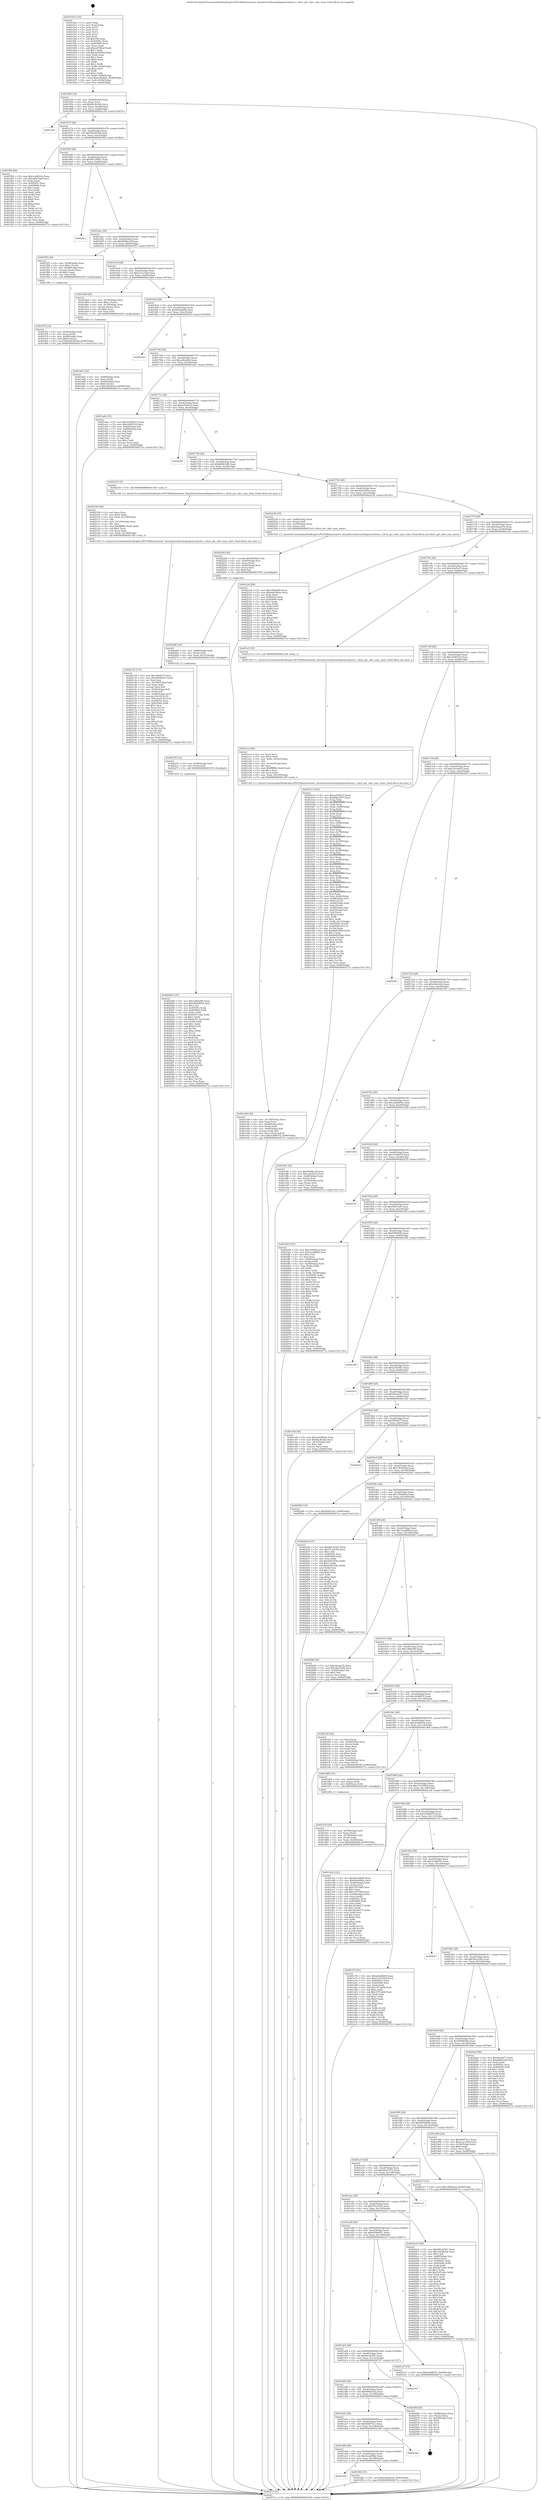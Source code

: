 digraph "0x4015e0" {
  label = "0x4015e0 (/mnt/c/Users/mathe/Desktop/tcc/POCII/binaries/extr_linuxdriversthermaltegrasoctherm.c_throt_get_cdev_max_state_Final-ollvm.out::main(0))"
  labelloc = "t"
  node[shape=record]

  Entry [label="",width=0.3,height=0.3,shape=circle,fillcolor=black,style=filled]
  "0x401654" [label="{
     0x401654 [32]\l
     | [instrs]\l
     &nbsp;&nbsp;0x401654 \<+6\>: mov -0x90(%rbp),%eax\l
     &nbsp;&nbsp;0x40165a \<+2\>: mov %eax,%ecx\l
     &nbsp;&nbsp;0x40165c \<+6\>: sub $0x82c8c62b,%ecx\l
     &nbsp;&nbsp;0x401662 \<+6\>: mov %eax,-0xa4(%rbp)\l
     &nbsp;&nbsp;0x401668 \<+6\>: mov %ecx,-0xa8(%rbp)\l
     &nbsp;&nbsp;0x40166e \<+6\>: je 0000000000401c5e \<main+0x67e\>\l
  }"]
  "0x401c5e" [label="{
     0x401c5e\l
  }", style=dashed]
  "0x401674" [label="{
     0x401674 [28]\l
     | [instrs]\l
     &nbsp;&nbsp;0x401674 \<+5\>: jmp 0000000000401679 \<main+0x99\>\l
     &nbsp;&nbsp;0x401679 \<+6\>: mov -0xa4(%rbp),%eax\l
     &nbsp;&nbsp;0x40167f \<+5\>: sub $0x94436e5d,%eax\l
     &nbsp;&nbsp;0x401684 \<+6\>: mov %eax,-0xac(%rbp)\l
     &nbsp;&nbsp;0x40168a \<+6\>: je 0000000000401f92 \<main+0x9b2\>\l
  }"]
  Exit [label="",width=0.3,height=0.3,shape=circle,fillcolor=black,style=filled,peripheries=2]
  "0x401f92" [label="{
     0x401f92 [86]\l
     | [instrs]\l
     &nbsp;&nbsp;0x401f92 \<+5\>: mov $0x3ca9821b,%eax\l
     &nbsp;&nbsp;0x401f97 \<+5\>: mov $0xef0d7aa8,%ecx\l
     &nbsp;&nbsp;0x401f9c \<+2\>: xor %edx,%edx\l
     &nbsp;&nbsp;0x401f9e \<+7\>: mov 0x40505c,%esi\l
     &nbsp;&nbsp;0x401fa5 \<+7\>: mov 0x405060,%edi\l
     &nbsp;&nbsp;0x401fac \<+3\>: sub $0x1,%edx\l
     &nbsp;&nbsp;0x401faf \<+3\>: mov %esi,%r8d\l
     &nbsp;&nbsp;0x401fb2 \<+3\>: add %edx,%r8d\l
     &nbsp;&nbsp;0x401fb5 \<+4\>: imul %r8d,%esi\l
     &nbsp;&nbsp;0x401fb9 \<+3\>: and $0x1,%esi\l
     &nbsp;&nbsp;0x401fbc \<+3\>: cmp $0x0,%esi\l
     &nbsp;&nbsp;0x401fbf \<+4\>: sete %r9b\l
     &nbsp;&nbsp;0x401fc3 \<+3\>: cmp $0xa,%edi\l
     &nbsp;&nbsp;0x401fc6 \<+4\>: setl %r10b\l
     &nbsp;&nbsp;0x401fca \<+3\>: mov %r9b,%r11b\l
     &nbsp;&nbsp;0x401fcd \<+3\>: and %r10b,%r11b\l
     &nbsp;&nbsp;0x401fd0 \<+3\>: xor %r10b,%r9b\l
     &nbsp;&nbsp;0x401fd3 \<+3\>: or %r9b,%r11b\l
     &nbsp;&nbsp;0x401fd6 \<+4\>: test $0x1,%r11b\l
     &nbsp;&nbsp;0x401fda \<+3\>: cmovne %ecx,%eax\l
     &nbsp;&nbsp;0x401fdd \<+6\>: mov %eax,-0x90(%rbp)\l
     &nbsp;&nbsp;0x401fe3 \<+5\>: jmp 000000000040271e \<main+0x113e\>\l
  }"]
  "0x401690" [label="{
     0x401690 [28]\l
     | [instrs]\l
     &nbsp;&nbsp;0x401690 \<+5\>: jmp 0000000000401695 \<main+0xb5\>\l
     &nbsp;&nbsp;0x401695 \<+6\>: mov -0xa4(%rbp),%eax\l
     &nbsp;&nbsp;0x40169b \<+5\>: sub $0x94735927,%eax\l
     &nbsp;&nbsp;0x4016a0 \<+6\>: mov %eax,-0xb0(%rbp)\l
     &nbsp;&nbsp;0x4016a6 \<+6\>: je 00000000004025cc \<main+0xfec\>\l
  }"]
  "0x402284" [label="{
     0x402284 [147]\l
     | [instrs]\l
     &nbsp;&nbsp;0x402284 \<+5\>: mov $0x1d68ef49,%eax\l
     &nbsp;&nbsp;0x402289 \<+5\>: mov $0x4695d05b,%esi\l
     &nbsp;&nbsp;0x40228e \<+2\>: mov $0x1,%cl\l
     &nbsp;&nbsp;0x402290 \<+7\>: mov 0x40505c,%edx\l
     &nbsp;&nbsp;0x402297 \<+8\>: mov 0x405060,%r8d\l
     &nbsp;&nbsp;0x40229f \<+3\>: mov %edx,%r9d\l
     &nbsp;&nbsp;0x4022a2 \<+7\>: add $0x8c07c32d,%r9d\l
     &nbsp;&nbsp;0x4022a9 \<+4\>: sub $0x1,%r9d\l
     &nbsp;&nbsp;0x4022ad \<+7\>: sub $0x8c07c32d,%r9d\l
     &nbsp;&nbsp;0x4022b4 \<+4\>: imul %r9d,%edx\l
     &nbsp;&nbsp;0x4022b8 \<+3\>: and $0x1,%edx\l
     &nbsp;&nbsp;0x4022bb \<+3\>: cmp $0x0,%edx\l
     &nbsp;&nbsp;0x4022be \<+4\>: sete %r10b\l
     &nbsp;&nbsp;0x4022c2 \<+4\>: cmp $0xa,%r8d\l
     &nbsp;&nbsp;0x4022c6 \<+4\>: setl %r11b\l
     &nbsp;&nbsp;0x4022ca \<+3\>: mov %r10b,%bl\l
     &nbsp;&nbsp;0x4022cd \<+3\>: xor $0xff,%bl\l
     &nbsp;&nbsp;0x4022d0 \<+3\>: mov %r11b,%r14b\l
     &nbsp;&nbsp;0x4022d3 \<+4\>: xor $0xff,%r14b\l
     &nbsp;&nbsp;0x4022d7 \<+3\>: xor $0x0,%cl\l
     &nbsp;&nbsp;0x4022da \<+3\>: mov %bl,%r15b\l
     &nbsp;&nbsp;0x4022dd \<+4\>: and $0x0,%r15b\l
     &nbsp;&nbsp;0x4022e1 \<+3\>: and %cl,%r10b\l
     &nbsp;&nbsp;0x4022e4 \<+3\>: mov %r14b,%r12b\l
     &nbsp;&nbsp;0x4022e7 \<+4\>: and $0x0,%r12b\l
     &nbsp;&nbsp;0x4022eb \<+3\>: and %cl,%r11b\l
     &nbsp;&nbsp;0x4022ee \<+3\>: or %r10b,%r15b\l
     &nbsp;&nbsp;0x4022f1 \<+3\>: or %r11b,%r12b\l
     &nbsp;&nbsp;0x4022f4 \<+3\>: xor %r12b,%r15b\l
     &nbsp;&nbsp;0x4022f7 \<+3\>: or %r14b,%bl\l
     &nbsp;&nbsp;0x4022fa \<+3\>: xor $0xff,%bl\l
     &nbsp;&nbsp;0x4022fd \<+3\>: or $0x0,%cl\l
     &nbsp;&nbsp;0x402300 \<+2\>: and %cl,%bl\l
     &nbsp;&nbsp;0x402302 \<+3\>: or %bl,%r15b\l
     &nbsp;&nbsp;0x402305 \<+4\>: test $0x1,%r15b\l
     &nbsp;&nbsp;0x402309 \<+3\>: cmovne %esi,%eax\l
     &nbsp;&nbsp;0x40230c \<+6\>: mov %eax,-0x90(%rbp)\l
     &nbsp;&nbsp;0x402312 \<+5\>: jmp 000000000040271e \<main+0x113e\>\l
  }"]
  "0x4025cc" [label="{
     0x4025cc\l
  }", style=dashed]
  "0x4016ac" [label="{
     0x4016ac [28]\l
     | [instrs]\l
     &nbsp;&nbsp;0x4016ac \<+5\>: jmp 00000000004016b1 \<main+0xd1\>\l
     &nbsp;&nbsp;0x4016b1 \<+6\>: mov -0xa4(%rbp),%eax\l
     &nbsp;&nbsp;0x4016b7 \<+5\>: sub $0x9928ec3f,%eax\l
     &nbsp;&nbsp;0x4016bc \<+6\>: mov %eax,-0xb4(%rbp)\l
     &nbsp;&nbsp;0x4016c2 \<+6\>: je 0000000000401f55 \<main+0x975\>\l
  }"]
  "0x402278" [label="{
     0x402278 [12]\l
     | [instrs]\l
     &nbsp;&nbsp;0x402278 \<+4\>: mov -0x50(%rbp),%rdi\l
     &nbsp;&nbsp;0x40227c \<+3\>: mov (%rdi),%rdi\l
     &nbsp;&nbsp;0x40227f \<+5\>: call 0000000000401030 \<free@plt\>\l
     | [calls]\l
     &nbsp;&nbsp;0x401030 \{1\} (unknown)\l
  }"]
  "0x401f55" [label="{
     0x401f55 [29]\l
     | [instrs]\l
     &nbsp;&nbsp;0x401f55 \<+4\>: mov -0x58(%rbp),%rax\l
     &nbsp;&nbsp;0x401f59 \<+6\>: movl $0x1,(%rax)\l
     &nbsp;&nbsp;0x401f5f \<+4\>: mov -0x58(%rbp),%rax\l
     &nbsp;&nbsp;0x401f63 \<+3\>: movslq (%rax),%rax\l
     &nbsp;&nbsp;0x401f66 \<+4\>: shl $0x3,%rax\l
     &nbsp;&nbsp;0x401f6a \<+3\>: mov %rax,%rdi\l
     &nbsp;&nbsp;0x401f6d \<+5\>: call 0000000000401050 \<malloc@plt\>\l
     | [calls]\l
     &nbsp;&nbsp;0x401050 \{1\} (unknown)\l
  }"]
  "0x4016c8" [label="{
     0x4016c8 [28]\l
     | [instrs]\l
     &nbsp;&nbsp;0x4016c8 \<+5\>: jmp 00000000004016cd \<main+0xed\>\l
     &nbsp;&nbsp;0x4016cd \<+6\>: mov -0xa4(%rbp),%eax\l
     &nbsp;&nbsp;0x4016d3 \<+5\>: sub $0xa1ac15a8,%eax\l
     &nbsp;&nbsp;0x4016d8 \<+6\>: mov %eax,-0xb8(%rbp)\l
     &nbsp;&nbsp;0x4016de \<+6\>: je 0000000000401db4 \<main+0x7d4\>\l
  }"]
  "0x402266" [label="{
     0x402266 [18]\l
     | [instrs]\l
     &nbsp;&nbsp;0x402266 \<+4\>: mov -0x68(%rbp),%rdi\l
     &nbsp;&nbsp;0x40226a \<+3\>: mov (%rdi),%rdi\l
     &nbsp;&nbsp;0x40226d \<+6\>: mov %eax,-0x15c(%rbp)\l
     &nbsp;&nbsp;0x402273 \<+5\>: call 0000000000401030 \<free@plt\>\l
     | [calls]\l
     &nbsp;&nbsp;0x401030 \{1\} (unknown)\l
  }"]
  "0x401db4" [label="{
     0x401db4 [29]\l
     | [instrs]\l
     &nbsp;&nbsp;0x401db4 \<+4\>: mov -0x70(%rbp),%rax\l
     &nbsp;&nbsp;0x401db8 \<+6\>: movl $0x1,(%rax)\l
     &nbsp;&nbsp;0x401dbe \<+4\>: mov -0x70(%rbp),%rax\l
     &nbsp;&nbsp;0x401dc2 \<+3\>: movslq (%rax),%rax\l
     &nbsp;&nbsp;0x401dc5 \<+4\>: shl $0x2,%rax\l
     &nbsp;&nbsp;0x401dc9 \<+3\>: mov %rax,%rdi\l
     &nbsp;&nbsp;0x401dcc \<+5\>: call 0000000000401050 \<malloc@plt\>\l
     | [calls]\l
     &nbsp;&nbsp;0x401050 \{1\} (unknown)\l
  }"]
  "0x4016e4" [label="{
     0x4016e4 [28]\l
     | [instrs]\l
     &nbsp;&nbsp;0x4016e4 \<+5\>: jmp 00000000004016e9 \<main+0x109\>\l
     &nbsp;&nbsp;0x4016e9 \<+6\>: mov -0xa4(%rbp),%eax\l
     &nbsp;&nbsp;0x4016ef \<+5\>: sub $0xa62a06d9,%eax\l
     &nbsp;&nbsp;0x4016f4 \<+6\>: mov %eax,-0xbc(%rbp)\l
     &nbsp;&nbsp;0x4016fa \<+6\>: je 00000000004025ed \<main+0x100d\>\l
  }"]
  "0x402249" [label="{
     0x402249 [29]\l
     | [instrs]\l
     &nbsp;&nbsp;0x402249 \<+10\>: movabs $0x4030b6,%rdi\l
     &nbsp;&nbsp;0x402253 \<+4\>: mov -0x40(%rbp),%rsi\l
     &nbsp;&nbsp;0x402257 \<+2\>: mov %eax,(%rsi)\l
     &nbsp;&nbsp;0x402259 \<+4\>: mov -0x40(%rbp),%rsi\l
     &nbsp;&nbsp;0x40225d \<+2\>: mov (%rsi),%esi\l
     &nbsp;&nbsp;0x40225f \<+2\>: mov $0x0,%al\l
     &nbsp;&nbsp;0x402261 \<+5\>: call 0000000000401040 \<printf@plt\>\l
     | [calls]\l
     &nbsp;&nbsp;0x401040 \{1\} (unknown)\l
  }"]
  "0x4025ed" [label="{
     0x4025ed\l
  }", style=dashed]
  "0x401700" [label="{
     0x401700 [28]\l
     | [instrs]\l
     &nbsp;&nbsp;0x401700 \<+5\>: jmp 0000000000401705 \<main+0x125\>\l
     &nbsp;&nbsp;0x401705 \<+6\>: mov -0xa4(%rbp),%eax\l
     &nbsp;&nbsp;0x40170b \<+5\>: sub $0xac8eb6fa,%eax\l
     &nbsp;&nbsp;0x401710 \<+6\>: mov %eax,-0xc0(%rbp)\l
     &nbsp;&nbsp;0x401716 \<+6\>: je 0000000000401ade \<main+0x4fe\>\l
  }"]
  "0x402134" [label="{
     0x402134 [115]\l
     | [instrs]\l
     &nbsp;&nbsp;0x402134 \<+5\>: mov $0x3604d77,%ecx\l
     &nbsp;&nbsp;0x402139 \<+5\>: mov $0x6456b051,%edx\l
     &nbsp;&nbsp;0x40213e \<+2\>: xor %esi,%esi\l
     &nbsp;&nbsp;0x402140 \<+6\>: mov -0x158(%rbp),%edi\l
     &nbsp;&nbsp;0x402146 \<+3\>: imul %eax,%edi\l
     &nbsp;&nbsp;0x402149 \<+3\>: movslq %edi,%r8\l
     &nbsp;&nbsp;0x40214c \<+4\>: mov -0x50(%rbp),%r9\l
     &nbsp;&nbsp;0x402150 \<+3\>: mov (%r9),%r9\l
     &nbsp;&nbsp;0x402153 \<+4\>: mov -0x48(%rbp),%r10\l
     &nbsp;&nbsp;0x402157 \<+3\>: movslq (%r10),%r10\l
     &nbsp;&nbsp;0x40215a \<+4\>: mov %r8,(%r9,%r10,8)\l
     &nbsp;&nbsp;0x40215e \<+7\>: mov 0x40505c,%eax\l
     &nbsp;&nbsp;0x402165 \<+7\>: mov 0x405060,%edi\l
     &nbsp;&nbsp;0x40216c \<+3\>: sub $0x1,%esi\l
     &nbsp;&nbsp;0x40216f \<+3\>: mov %eax,%r11d\l
     &nbsp;&nbsp;0x402172 \<+3\>: add %esi,%r11d\l
     &nbsp;&nbsp;0x402175 \<+4\>: imul %r11d,%eax\l
     &nbsp;&nbsp;0x402179 \<+3\>: and $0x1,%eax\l
     &nbsp;&nbsp;0x40217c \<+3\>: cmp $0x0,%eax\l
     &nbsp;&nbsp;0x40217f \<+3\>: sete %bl\l
     &nbsp;&nbsp;0x402182 \<+3\>: cmp $0xa,%edi\l
     &nbsp;&nbsp;0x402185 \<+4\>: setl %r14b\l
     &nbsp;&nbsp;0x402189 \<+3\>: mov %bl,%r15b\l
     &nbsp;&nbsp;0x40218c \<+3\>: and %r14b,%r15b\l
     &nbsp;&nbsp;0x40218f \<+3\>: xor %r14b,%bl\l
     &nbsp;&nbsp;0x402192 \<+3\>: or %bl,%r15b\l
     &nbsp;&nbsp;0x402195 \<+4\>: test $0x1,%r15b\l
     &nbsp;&nbsp;0x402199 \<+3\>: cmovne %edx,%ecx\l
     &nbsp;&nbsp;0x40219c \<+6\>: mov %ecx,-0x90(%rbp)\l
     &nbsp;&nbsp;0x4021a2 \<+5\>: jmp 000000000040271e \<main+0x113e\>\l
  }"]
  "0x401ade" [label="{
     0x401ade [53]\l
     | [instrs]\l
     &nbsp;&nbsp;0x401ade \<+5\>: mov $0xae5b8e33,%eax\l
     &nbsp;&nbsp;0x401ae3 \<+5\>: mov $0xc424f316,%ecx\l
     &nbsp;&nbsp;0x401ae8 \<+6\>: mov -0x8a(%rbp),%dl\l
     &nbsp;&nbsp;0x401aee \<+7\>: mov -0x89(%rbp),%sil\l
     &nbsp;&nbsp;0x401af5 \<+3\>: mov %dl,%dil\l
     &nbsp;&nbsp;0x401af8 \<+3\>: and %sil,%dil\l
     &nbsp;&nbsp;0x401afb \<+3\>: xor %sil,%dl\l
     &nbsp;&nbsp;0x401afe \<+3\>: or %dl,%dil\l
     &nbsp;&nbsp;0x401b01 \<+4\>: test $0x1,%dil\l
     &nbsp;&nbsp;0x401b05 \<+3\>: cmovne %ecx,%eax\l
     &nbsp;&nbsp;0x401b08 \<+6\>: mov %eax,-0x90(%rbp)\l
     &nbsp;&nbsp;0x401b0e \<+5\>: jmp 000000000040271e \<main+0x113e\>\l
  }"]
  "0x40171c" [label="{
     0x40171c [28]\l
     | [instrs]\l
     &nbsp;&nbsp;0x40171c \<+5\>: jmp 0000000000401721 \<main+0x141\>\l
     &nbsp;&nbsp;0x401721 \<+6\>: mov -0xa4(%rbp),%eax\l
     &nbsp;&nbsp;0x401727 \<+5\>: sub $0xae5b8e33,%eax\l
     &nbsp;&nbsp;0x40172c \<+6\>: mov %eax,-0xc4(%rbp)\l
     &nbsp;&nbsp;0x401732 \<+6\>: je 0000000000402587 \<main+0xfa7\>\l
  }"]
  "0x40271e" [label="{
     0x40271e [5]\l
     | [instrs]\l
     &nbsp;&nbsp;0x40271e \<+5\>: jmp 0000000000401654 \<main+0x74\>\l
  }"]
  "0x4015e0" [label="{
     0x4015e0 [116]\l
     | [instrs]\l
     &nbsp;&nbsp;0x4015e0 \<+1\>: push %rbp\l
     &nbsp;&nbsp;0x4015e1 \<+3\>: mov %rsp,%rbp\l
     &nbsp;&nbsp;0x4015e4 \<+2\>: push %r15\l
     &nbsp;&nbsp;0x4015e6 \<+2\>: push %r14\l
     &nbsp;&nbsp;0x4015e8 \<+2\>: push %r13\l
     &nbsp;&nbsp;0x4015ea \<+2\>: push %r12\l
     &nbsp;&nbsp;0x4015ec \<+1\>: push %rbx\l
     &nbsp;&nbsp;0x4015ed \<+7\>: sub $0x158,%rsp\l
     &nbsp;&nbsp;0x4015f4 \<+7\>: mov 0x40505c,%eax\l
     &nbsp;&nbsp;0x4015fb \<+7\>: mov 0x405060,%ecx\l
     &nbsp;&nbsp;0x401602 \<+2\>: mov %eax,%edx\l
     &nbsp;&nbsp;0x401604 \<+6\>: add $0xea559daf,%edx\l
     &nbsp;&nbsp;0x40160a \<+3\>: sub $0x1,%edx\l
     &nbsp;&nbsp;0x40160d \<+6\>: sub $0xea559daf,%edx\l
     &nbsp;&nbsp;0x401613 \<+3\>: imul %edx,%eax\l
     &nbsp;&nbsp;0x401616 \<+3\>: and $0x1,%eax\l
     &nbsp;&nbsp;0x401619 \<+3\>: cmp $0x0,%eax\l
     &nbsp;&nbsp;0x40161c \<+4\>: sete %r8b\l
     &nbsp;&nbsp;0x401620 \<+4\>: and $0x1,%r8b\l
     &nbsp;&nbsp;0x401624 \<+7\>: mov %r8b,-0x8a(%rbp)\l
     &nbsp;&nbsp;0x40162b \<+3\>: cmp $0xa,%ecx\l
     &nbsp;&nbsp;0x40162e \<+4\>: setl %r8b\l
     &nbsp;&nbsp;0x401632 \<+4\>: and $0x1,%r8b\l
     &nbsp;&nbsp;0x401636 \<+7\>: mov %r8b,-0x89(%rbp)\l
     &nbsp;&nbsp;0x40163d \<+10\>: movl $0xac8eb6fa,-0x90(%rbp)\l
     &nbsp;&nbsp;0x401647 \<+6\>: mov %edi,-0x94(%rbp)\l
     &nbsp;&nbsp;0x40164d \<+7\>: mov %rsi,-0xa0(%rbp)\l
  }"]
  "0x402108" [label="{
     0x402108 [44]\l
     | [instrs]\l
     &nbsp;&nbsp;0x402108 \<+2\>: xor %ecx,%ecx\l
     &nbsp;&nbsp;0x40210a \<+5\>: mov $0x2,%edx\l
     &nbsp;&nbsp;0x40210f \<+6\>: mov %edx,-0x154(%rbp)\l
     &nbsp;&nbsp;0x402115 \<+1\>: cltd\l
     &nbsp;&nbsp;0x402116 \<+6\>: mov -0x154(%rbp),%esi\l
     &nbsp;&nbsp;0x40211c \<+2\>: idiv %esi\l
     &nbsp;&nbsp;0x40211e \<+6\>: imul $0xfffffffe,%edx,%edx\l
     &nbsp;&nbsp;0x402124 \<+3\>: sub $0x1,%ecx\l
     &nbsp;&nbsp;0x402127 \<+2\>: sub %ecx,%edx\l
     &nbsp;&nbsp;0x402129 \<+6\>: mov %edx,-0x158(%rbp)\l
     &nbsp;&nbsp;0x40212f \<+5\>: call 0000000000401160 \<next_i\>\l
     | [calls]\l
     &nbsp;&nbsp;0x401160 \{1\} (/mnt/c/Users/mathe/Desktop/tcc/POCII/binaries/extr_linuxdriversthermaltegrasoctherm.c_throt_get_cdev_max_state_Final-ollvm.out::next_i)\l
  }"]
  "0x402587" [label="{
     0x402587\l
  }", style=dashed]
  "0x401738" [label="{
     0x401738 [28]\l
     | [instrs]\l
     &nbsp;&nbsp;0x401738 \<+5\>: jmp 000000000040173d \<main+0x15d\>\l
     &nbsp;&nbsp;0x40173d \<+6\>: mov -0xa4(%rbp),%eax\l
     &nbsp;&nbsp;0x401743 \<+5\>: sub $0xb6861af0,%eax\l
     &nbsp;&nbsp;0x401748 \<+6\>: mov %eax,-0xc8(%rbp)\l
     &nbsp;&nbsp;0x40174e \<+6\>: je 0000000000402103 \<main+0xb23\>\l
  }"]
  "0x401f72" [label="{
     0x401f72 [32]\l
     | [instrs]\l
     &nbsp;&nbsp;0x401f72 \<+4\>: mov -0x50(%rbp),%rdi\l
     &nbsp;&nbsp;0x401f76 \<+3\>: mov %rax,(%rdi)\l
     &nbsp;&nbsp;0x401f79 \<+4\>: mov -0x48(%rbp),%rax\l
     &nbsp;&nbsp;0x401f7d \<+6\>: movl $0x0,(%rax)\l
     &nbsp;&nbsp;0x401f83 \<+10\>: movl $0x94436e5d,-0x90(%rbp)\l
     &nbsp;&nbsp;0x401f8d \<+5\>: jmp 000000000040271e \<main+0x113e\>\l
  }"]
  "0x402103" [label="{
     0x402103 [5]\l
     | [instrs]\l
     &nbsp;&nbsp;0x402103 \<+5\>: call 0000000000401160 \<next_i\>\l
     | [calls]\l
     &nbsp;&nbsp;0x401160 \{1\} (/mnt/c/Users/mathe/Desktop/tcc/POCII/binaries/extr_linuxdriversthermaltegrasoctherm.c_throt_get_cdev_max_state_Final-ollvm.out::next_i)\l
  }"]
  "0x401754" [label="{
     0x401754 [28]\l
     | [instrs]\l
     &nbsp;&nbsp;0x401754 \<+5\>: jmp 0000000000401759 \<main+0x179\>\l
     &nbsp;&nbsp;0x401759 \<+6\>: mov -0xa4(%rbp),%eax\l
     &nbsp;&nbsp;0x40175f \<+5\>: sub $0xba6192be,%eax\l
     &nbsp;&nbsp;0x401764 \<+6\>: mov %eax,-0xcc(%rbp)\l
     &nbsp;&nbsp;0x40176a \<+6\>: je 0000000000402236 \<main+0xc56\>\l
  }"]
  "0x401ad4" [label="{
     0x401ad4\l
  }", style=dashed]
  "0x402236" [label="{
     0x402236 [19]\l
     | [instrs]\l
     &nbsp;&nbsp;0x402236 \<+4\>: mov -0x68(%rbp),%rax\l
     &nbsp;&nbsp;0x40223a \<+3\>: mov (%rax),%rdi\l
     &nbsp;&nbsp;0x40223d \<+4\>: mov -0x50(%rbp),%rax\l
     &nbsp;&nbsp;0x402241 \<+3\>: mov (%rax),%rsi\l
     &nbsp;&nbsp;0x402244 \<+5\>: call 00000000004015c0 \<throt_get_cdev_max_state\>\l
     | [calls]\l
     &nbsp;&nbsp;0x4015c0 \{1\} (/mnt/c/Users/mathe/Desktop/tcc/POCII/binaries/extr_linuxdriversthermaltegrasoctherm.c_throt_get_cdev_max_state_Final-ollvm.out::throt_get_cdev_max_state)\l
  }"]
  "0x401770" [label="{
     0x401770 [28]\l
     | [instrs]\l
     &nbsp;&nbsp;0x401770 \<+5\>: jmp 0000000000401775 \<main+0x195\>\l
     &nbsp;&nbsp;0x401775 \<+6\>: mov -0xa4(%rbp),%eax\l
     &nbsp;&nbsp;0x40177b \<+5\>: sub $0xc0eaae7b,%eax\l
     &nbsp;&nbsp;0x401780 \<+6\>: mov %eax,-0xd0(%rbp)\l
     &nbsp;&nbsp;0x401786 \<+6\>: je 00000000004021e0 \<main+0xc00\>\l
  }"]
  "0x401f46" [label="{
     0x401f46 [15]\l
     | [instrs]\l
     &nbsp;&nbsp;0x401f46 \<+10\>: movl $0xc6bc6ce6,-0x90(%rbp)\l
     &nbsp;&nbsp;0x401f50 \<+5\>: jmp 000000000040271e \<main+0x113e\>\l
  }"]
  "0x4021e0" [label="{
     0x4021e0 [86]\l
     | [instrs]\l
     &nbsp;&nbsp;0x4021e0 \<+5\>: mov $0x1d68ef49,%eax\l
     &nbsp;&nbsp;0x4021e5 \<+5\>: mov $0xba6192be,%ecx\l
     &nbsp;&nbsp;0x4021ea \<+2\>: xor %edx,%edx\l
     &nbsp;&nbsp;0x4021ec \<+7\>: mov 0x40505c,%esi\l
     &nbsp;&nbsp;0x4021f3 \<+7\>: mov 0x405060,%edi\l
     &nbsp;&nbsp;0x4021fa \<+3\>: sub $0x1,%edx\l
     &nbsp;&nbsp;0x4021fd \<+3\>: mov %esi,%r8d\l
     &nbsp;&nbsp;0x402200 \<+3\>: add %edx,%r8d\l
     &nbsp;&nbsp;0x402203 \<+4\>: imul %r8d,%esi\l
     &nbsp;&nbsp;0x402207 \<+3\>: and $0x1,%esi\l
     &nbsp;&nbsp;0x40220a \<+3\>: cmp $0x0,%esi\l
     &nbsp;&nbsp;0x40220d \<+4\>: sete %r9b\l
     &nbsp;&nbsp;0x402211 \<+3\>: cmp $0xa,%edi\l
     &nbsp;&nbsp;0x402214 \<+4\>: setl %r10b\l
     &nbsp;&nbsp;0x402218 \<+3\>: mov %r9b,%r11b\l
     &nbsp;&nbsp;0x40221b \<+3\>: and %r10b,%r11b\l
     &nbsp;&nbsp;0x40221e \<+3\>: xor %r10b,%r9b\l
     &nbsp;&nbsp;0x402221 \<+3\>: or %r9b,%r11b\l
     &nbsp;&nbsp;0x402224 \<+4\>: test $0x1,%r11b\l
     &nbsp;&nbsp;0x402228 \<+3\>: cmovne %ecx,%eax\l
     &nbsp;&nbsp;0x40222b \<+6\>: mov %eax,-0x90(%rbp)\l
     &nbsp;&nbsp;0x402231 \<+5\>: jmp 000000000040271e \<main+0x113e\>\l
  }"]
  "0x40178c" [label="{
     0x40178c [28]\l
     | [instrs]\l
     &nbsp;&nbsp;0x40178c \<+5\>: jmp 0000000000401791 \<main+0x1b1\>\l
     &nbsp;&nbsp;0x401791 \<+6\>: mov -0xa4(%rbp),%eax\l
     &nbsp;&nbsp;0x401797 \<+5\>: sub $0xc24a5a15,%eax\l
     &nbsp;&nbsp;0x40179c \<+6\>: mov %eax,-0xd4(%rbp)\l
     &nbsp;&nbsp;0x4017a2 \<+6\>: je 0000000000401e15 \<main+0x835\>\l
  }"]
  "0x401ab8" [label="{
     0x401ab8 [28]\l
     | [instrs]\l
     &nbsp;&nbsp;0x401ab8 \<+5\>: jmp 0000000000401abd \<main+0x4dd\>\l
     &nbsp;&nbsp;0x401abd \<+6\>: mov -0xa4(%rbp),%eax\l
     &nbsp;&nbsp;0x401ac3 \<+5\>: sub $0x6eaa99da,%eax\l
     &nbsp;&nbsp;0x401ac8 \<+6\>: mov %eax,-0x148(%rbp)\l
     &nbsp;&nbsp;0x401ace \<+6\>: je 0000000000401f46 \<main+0x966\>\l
  }"]
  "0x401e15" [label="{
     0x401e15 [5]\l
     | [instrs]\l
     &nbsp;&nbsp;0x401e15 \<+5\>: call 0000000000401160 \<next_i\>\l
     | [calls]\l
     &nbsp;&nbsp;0x401160 \{1\} (/mnt/c/Users/mathe/Desktop/tcc/POCII/binaries/extr_linuxdriversthermaltegrasoctherm.c_throt_get_cdev_max_state_Final-ollvm.out::next_i)\l
  }"]
  "0x4017a8" [label="{
     0x4017a8 [28]\l
     | [instrs]\l
     &nbsp;&nbsp;0x4017a8 \<+5\>: jmp 00000000004017ad \<main+0x1cd\>\l
     &nbsp;&nbsp;0x4017ad \<+6\>: mov -0xa4(%rbp),%eax\l
     &nbsp;&nbsp;0x4017b3 \<+5\>: sub $0xc424f316,%eax\l
     &nbsp;&nbsp;0x4017b8 \<+6\>: mov %eax,-0xd8(%rbp)\l
     &nbsp;&nbsp;0x4017be \<+6\>: je 0000000000401b13 \<main+0x533\>\l
  }"]
  "0x402326" [label="{
     0x402326\l
  }", style=dashed]
  "0x401b13" [label="{
     0x401b13 [301]\l
     | [instrs]\l
     &nbsp;&nbsp;0x401b13 \<+5\>: mov $0xae5b8e33,%eax\l
     &nbsp;&nbsp;0x401b18 \<+5\>: mov $0xfd4aa557,%ecx\l
     &nbsp;&nbsp;0x401b1d \<+3\>: mov %rsp,%rdx\l
     &nbsp;&nbsp;0x401b20 \<+4\>: add $0xfffffffffffffff0,%rdx\l
     &nbsp;&nbsp;0x401b24 \<+3\>: mov %rdx,%rsp\l
     &nbsp;&nbsp;0x401b27 \<+7\>: mov %rdx,-0x88(%rbp)\l
     &nbsp;&nbsp;0x401b2e \<+3\>: mov %rsp,%rdx\l
     &nbsp;&nbsp;0x401b31 \<+4\>: add $0xfffffffffffffff0,%rdx\l
     &nbsp;&nbsp;0x401b35 \<+3\>: mov %rdx,%rsp\l
     &nbsp;&nbsp;0x401b38 \<+3\>: mov %rsp,%rsi\l
     &nbsp;&nbsp;0x401b3b \<+4\>: add $0xfffffffffffffff0,%rsi\l
     &nbsp;&nbsp;0x401b3f \<+3\>: mov %rsi,%rsp\l
     &nbsp;&nbsp;0x401b42 \<+4\>: mov %rsi,-0x80(%rbp)\l
     &nbsp;&nbsp;0x401b46 \<+3\>: mov %rsp,%rsi\l
     &nbsp;&nbsp;0x401b49 \<+4\>: add $0xfffffffffffffff0,%rsi\l
     &nbsp;&nbsp;0x401b4d \<+3\>: mov %rsi,%rsp\l
     &nbsp;&nbsp;0x401b50 \<+4\>: mov %rsi,-0x78(%rbp)\l
     &nbsp;&nbsp;0x401b54 \<+3\>: mov %rsp,%rsi\l
     &nbsp;&nbsp;0x401b57 \<+4\>: add $0xfffffffffffffff0,%rsi\l
     &nbsp;&nbsp;0x401b5b \<+3\>: mov %rsi,%rsp\l
     &nbsp;&nbsp;0x401b5e \<+4\>: mov %rsi,-0x70(%rbp)\l
     &nbsp;&nbsp;0x401b62 \<+3\>: mov %rsp,%rsi\l
     &nbsp;&nbsp;0x401b65 \<+4\>: add $0xfffffffffffffff0,%rsi\l
     &nbsp;&nbsp;0x401b69 \<+3\>: mov %rsi,%rsp\l
     &nbsp;&nbsp;0x401b6c \<+4\>: mov %rsi,-0x68(%rbp)\l
     &nbsp;&nbsp;0x401b70 \<+3\>: mov %rsp,%rsi\l
     &nbsp;&nbsp;0x401b73 \<+4\>: add $0xfffffffffffffff0,%rsi\l
     &nbsp;&nbsp;0x401b77 \<+3\>: mov %rsi,%rsp\l
     &nbsp;&nbsp;0x401b7a \<+4\>: mov %rsi,-0x60(%rbp)\l
     &nbsp;&nbsp;0x401b7e \<+3\>: mov %rsp,%rsi\l
     &nbsp;&nbsp;0x401b81 \<+4\>: add $0xfffffffffffffff0,%rsi\l
     &nbsp;&nbsp;0x401b85 \<+3\>: mov %rsi,%rsp\l
     &nbsp;&nbsp;0x401b88 \<+4\>: mov %rsi,-0x58(%rbp)\l
     &nbsp;&nbsp;0x401b8c \<+3\>: mov %rsp,%rsi\l
     &nbsp;&nbsp;0x401b8f \<+4\>: add $0xfffffffffffffff0,%rsi\l
     &nbsp;&nbsp;0x401b93 \<+3\>: mov %rsi,%rsp\l
     &nbsp;&nbsp;0x401b96 \<+4\>: mov %rsi,-0x50(%rbp)\l
     &nbsp;&nbsp;0x401b9a \<+3\>: mov %rsp,%rsi\l
     &nbsp;&nbsp;0x401b9d \<+4\>: add $0xfffffffffffffff0,%rsi\l
     &nbsp;&nbsp;0x401ba1 \<+3\>: mov %rsi,%rsp\l
     &nbsp;&nbsp;0x401ba4 \<+4\>: mov %rsi,-0x48(%rbp)\l
     &nbsp;&nbsp;0x401ba8 \<+3\>: mov %rsp,%rsi\l
     &nbsp;&nbsp;0x401bab \<+4\>: add $0xfffffffffffffff0,%rsi\l
     &nbsp;&nbsp;0x401baf \<+3\>: mov %rsi,%rsp\l
     &nbsp;&nbsp;0x401bb2 \<+4\>: mov %rsi,-0x40(%rbp)\l
     &nbsp;&nbsp;0x401bb6 \<+7\>: mov -0x88(%rbp),%rsi\l
     &nbsp;&nbsp;0x401bbd \<+6\>: movl $0x0,(%rsi)\l
     &nbsp;&nbsp;0x401bc3 \<+6\>: mov -0x94(%rbp),%edi\l
     &nbsp;&nbsp;0x401bc9 \<+2\>: mov %edi,(%rdx)\l
     &nbsp;&nbsp;0x401bcb \<+4\>: mov -0x80(%rbp),%rsi\l
     &nbsp;&nbsp;0x401bcf \<+7\>: mov -0xa0(%rbp),%r8\l
     &nbsp;&nbsp;0x401bd6 \<+3\>: mov %r8,(%rsi)\l
     &nbsp;&nbsp;0x401bd9 \<+3\>: cmpl $0x2,(%rdx)\l
     &nbsp;&nbsp;0x401bdc \<+4\>: setne %r9b\l
     &nbsp;&nbsp;0x401be0 \<+4\>: and $0x1,%r9b\l
     &nbsp;&nbsp;0x401be4 \<+4\>: mov %r9b,-0x31(%rbp)\l
     &nbsp;&nbsp;0x401be8 \<+8\>: mov 0x40505c,%r10d\l
     &nbsp;&nbsp;0x401bf0 \<+8\>: mov 0x405060,%r11d\l
     &nbsp;&nbsp;0x401bf8 \<+3\>: mov %r10d,%ebx\l
     &nbsp;&nbsp;0x401bfb \<+6\>: add $0x960b39bb,%ebx\l
     &nbsp;&nbsp;0x401c01 \<+3\>: sub $0x1,%ebx\l
     &nbsp;&nbsp;0x401c04 \<+6\>: sub $0x960b39bb,%ebx\l
     &nbsp;&nbsp;0x401c0a \<+4\>: imul %ebx,%r10d\l
     &nbsp;&nbsp;0x401c0e \<+4\>: and $0x1,%r10d\l
     &nbsp;&nbsp;0x401c12 \<+4\>: cmp $0x0,%r10d\l
     &nbsp;&nbsp;0x401c16 \<+4\>: sete %r9b\l
     &nbsp;&nbsp;0x401c1a \<+4\>: cmp $0xa,%r11d\l
     &nbsp;&nbsp;0x401c1e \<+4\>: setl %r14b\l
     &nbsp;&nbsp;0x401c22 \<+3\>: mov %r9b,%r15b\l
     &nbsp;&nbsp;0x401c25 \<+3\>: and %r14b,%r15b\l
     &nbsp;&nbsp;0x401c28 \<+3\>: xor %r14b,%r9b\l
     &nbsp;&nbsp;0x401c2b \<+3\>: or %r9b,%r15b\l
     &nbsp;&nbsp;0x401c2e \<+4\>: test $0x1,%r15b\l
     &nbsp;&nbsp;0x401c32 \<+3\>: cmovne %ecx,%eax\l
     &nbsp;&nbsp;0x401c35 \<+6\>: mov %eax,-0x90(%rbp)\l
     &nbsp;&nbsp;0x401c3b \<+5\>: jmp 000000000040271e \<main+0x113e\>\l
  }"]
  "0x4017c4" [label="{
     0x4017c4 [28]\l
     | [instrs]\l
     &nbsp;&nbsp;0x4017c4 \<+5\>: jmp 00000000004017c9 \<main+0x1e9\>\l
     &nbsp;&nbsp;0x4017c9 \<+6\>: mov -0xa4(%rbp),%eax\l
     &nbsp;&nbsp;0x4017cf \<+5\>: sub $0xc4e3e6c0,%eax\l
     &nbsp;&nbsp;0x4017d4 \<+6\>: mov %eax,-0xdc(%rbp)\l
     &nbsp;&nbsp;0x4017da \<+6\>: je 00000000004026f3 \<main+0x1113\>\l
  }"]
  "0x401a9c" [label="{
     0x401a9c [28]\l
     | [instrs]\l
     &nbsp;&nbsp;0x401a9c \<+5\>: jmp 0000000000401aa1 \<main+0x4c1\>\l
     &nbsp;&nbsp;0x401aa1 \<+6\>: mov -0xa4(%rbp),%eax\l
     &nbsp;&nbsp;0x401aa7 \<+5\>: sub $0x6b6f73c1,%eax\l
     &nbsp;&nbsp;0x401aac \<+6\>: mov %eax,-0x144(%rbp)\l
     &nbsp;&nbsp;0x401ab2 \<+6\>: je 0000000000402326 \<main+0xd46\>\l
  }"]
  "0x40256f" [label="{
     0x40256f [24]\l
     | [instrs]\l
     &nbsp;&nbsp;0x40256f \<+7\>: mov -0x88(%rbp),%rax\l
     &nbsp;&nbsp;0x402576 \<+2\>: mov (%rax),%eax\l
     &nbsp;&nbsp;0x402578 \<+4\>: lea -0x28(%rbp),%rsp\l
     &nbsp;&nbsp;0x40257c \<+1\>: pop %rbx\l
     &nbsp;&nbsp;0x40257d \<+2\>: pop %r12\l
     &nbsp;&nbsp;0x40257f \<+2\>: pop %r13\l
     &nbsp;&nbsp;0x402581 \<+2\>: pop %r14\l
     &nbsp;&nbsp;0x402583 \<+2\>: pop %r15\l
     &nbsp;&nbsp;0x402585 \<+1\>: pop %rbp\l
     &nbsp;&nbsp;0x402586 \<+1\>: ret\l
  }"]
  "0x4026f3" [label="{
     0x4026f3\l
  }", style=dashed]
  "0x4017e0" [label="{
     0x4017e0 [28]\l
     | [instrs]\l
     &nbsp;&nbsp;0x4017e0 \<+5\>: jmp 00000000004017e5 \<main+0x205\>\l
     &nbsp;&nbsp;0x4017e5 \<+6\>: mov -0xa4(%rbp),%eax\l
     &nbsp;&nbsp;0x4017eb \<+5\>: sub $0xc6bc6ce6,%eax\l
     &nbsp;&nbsp;0x4017f0 \<+6\>: mov %eax,-0xe0(%rbp)\l
     &nbsp;&nbsp;0x4017f6 \<+6\>: je 0000000000401df1 \<main+0x811\>\l
  }"]
  "0x401a80" [label="{
     0x401a80 [28]\l
     | [instrs]\l
     &nbsp;&nbsp;0x401a80 \<+5\>: jmp 0000000000401a85 \<main+0x4a5\>\l
     &nbsp;&nbsp;0x401a85 \<+6\>: mov -0xa4(%rbp),%eax\l
     &nbsp;&nbsp;0x401a8b \<+5\>: sub $0x69483cb2,%eax\l
     &nbsp;&nbsp;0x401a90 \<+6\>: mov %eax,-0x140(%rbp)\l
     &nbsp;&nbsp;0x401a96 \<+6\>: je 000000000040256f \<main+0xf8f\>\l
  }"]
  "0x401df1" [label="{
     0x401df1 [36]\l
     | [instrs]\l
     &nbsp;&nbsp;0x401df1 \<+5\>: mov $0x9928ec3f,%eax\l
     &nbsp;&nbsp;0x401df6 \<+5\>: mov $0xc24a5a15,%ecx\l
     &nbsp;&nbsp;0x401dfb \<+4\>: mov -0x60(%rbp),%rdx\l
     &nbsp;&nbsp;0x401dff \<+2\>: mov (%rdx),%esi\l
     &nbsp;&nbsp;0x401e01 \<+4\>: mov -0x70(%rbp),%rdx\l
     &nbsp;&nbsp;0x401e05 \<+2\>: cmp (%rdx),%esi\l
     &nbsp;&nbsp;0x401e07 \<+3\>: cmovl %ecx,%eax\l
     &nbsp;&nbsp;0x401e0a \<+6\>: mov %eax,-0x90(%rbp)\l
     &nbsp;&nbsp;0x401e10 \<+5\>: jmp 000000000040271e \<main+0x113e\>\l
  }"]
  "0x4017fc" [label="{
     0x4017fc [28]\l
     | [instrs]\l
     &nbsp;&nbsp;0x4017fc \<+5\>: jmp 0000000000401801 \<main+0x221\>\l
     &nbsp;&nbsp;0x401801 \<+6\>: mov -0xa4(%rbp),%eax\l
     &nbsp;&nbsp;0x401807 \<+5\>: sub $0xca4b065b,%eax\l
     &nbsp;&nbsp;0x40180c \<+6\>: mov %eax,-0xe4(%rbp)\l
     &nbsp;&nbsp;0x401812 \<+6\>: je 0000000000401d59 \<main+0x779\>\l
  }"]
  "0x402707" [label="{
     0x402707\l
  }", style=dashed]
  "0x401d59" [label="{
     0x401d59\l
  }", style=dashed]
  "0x401818" [label="{
     0x401818 [28]\l
     | [instrs]\l
     &nbsp;&nbsp;0x401818 \<+5\>: jmp 000000000040181d \<main+0x23d\>\l
     &nbsp;&nbsp;0x40181d \<+6\>: mov -0xa4(%rbp),%eax\l
     &nbsp;&nbsp;0x401823 \<+5\>: sub $0xe72e8979,%eax\l
     &nbsp;&nbsp;0x401828 \<+6\>: mov %eax,-0xe8(%rbp)\l
     &nbsp;&nbsp;0x40182e \<+6\>: je 0000000000402335 \<main+0xd55\>\l
  }"]
  "0x401a64" [label="{
     0x401a64 [28]\l
     | [instrs]\l
     &nbsp;&nbsp;0x401a64 \<+5\>: jmp 0000000000401a69 \<main+0x489\>\l
     &nbsp;&nbsp;0x401a69 \<+6\>: mov -0xa4(%rbp),%eax\l
     &nbsp;&nbsp;0x401a6f \<+5\>: sub $0x681dc581,%eax\l
     &nbsp;&nbsp;0x401a74 \<+6\>: mov %eax,-0x13c(%rbp)\l
     &nbsp;&nbsp;0x401a7a \<+6\>: je 0000000000402707 \<main+0x1127\>\l
  }"]
  "0x402335" [label="{
     0x402335\l
  }", style=dashed]
  "0x401834" [label="{
     0x401834 [28]\l
     | [instrs]\l
     &nbsp;&nbsp;0x401834 \<+5\>: jmp 0000000000401839 \<main+0x259\>\l
     &nbsp;&nbsp;0x401839 \<+6\>: mov -0xa4(%rbp),%eax\l
     &nbsp;&nbsp;0x40183f \<+5\>: sub $0xef0d7aa8,%eax\l
     &nbsp;&nbsp;0x401844 \<+6\>: mov %eax,-0xec(%rbp)\l
     &nbsp;&nbsp;0x40184a \<+6\>: je 0000000000401fe8 \<main+0xa08\>\l
  }"]
  "0x4021a7" [label="{
     0x4021a7 [15]\l
     | [instrs]\l
     &nbsp;&nbsp;0x4021a7 \<+10\>: movl $0x2af28670,-0x90(%rbp)\l
     &nbsp;&nbsp;0x4021b1 \<+5\>: jmp 000000000040271e \<main+0x113e\>\l
  }"]
  "0x401fe8" [label="{
     0x401fe8 [167]\l
     | [instrs]\l
     &nbsp;&nbsp;0x401fe8 \<+5\>: mov $0x3ca9821b,%eax\l
     &nbsp;&nbsp;0x401fed \<+5\>: mov $0x1aea8894,%ecx\l
     &nbsp;&nbsp;0x401ff2 \<+2\>: mov $0x1,%dl\l
     &nbsp;&nbsp;0x401ff4 \<+2\>: xor %esi,%esi\l
     &nbsp;&nbsp;0x401ff6 \<+4\>: mov -0x48(%rbp),%rdi\l
     &nbsp;&nbsp;0x401ffa \<+3\>: mov (%rdi),%r8d\l
     &nbsp;&nbsp;0x401ffd \<+4\>: mov -0x58(%rbp),%rdi\l
     &nbsp;&nbsp;0x402001 \<+3\>: cmp (%rdi),%r8d\l
     &nbsp;&nbsp;0x402004 \<+4\>: setl %r9b\l
     &nbsp;&nbsp;0x402008 \<+4\>: and $0x1,%r9b\l
     &nbsp;&nbsp;0x40200c \<+4\>: mov %r9b,-0x29(%rbp)\l
     &nbsp;&nbsp;0x402010 \<+8\>: mov 0x40505c,%r8d\l
     &nbsp;&nbsp;0x402018 \<+8\>: mov 0x405060,%r10d\l
     &nbsp;&nbsp;0x402020 \<+3\>: sub $0x1,%esi\l
     &nbsp;&nbsp;0x402023 \<+3\>: mov %r8d,%r11d\l
     &nbsp;&nbsp;0x402026 \<+3\>: add %esi,%r11d\l
     &nbsp;&nbsp;0x402029 \<+4\>: imul %r11d,%r8d\l
     &nbsp;&nbsp;0x40202d \<+4\>: and $0x1,%r8d\l
     &nbsp;&nbsp;0x402031 \<+4\>: cmp $0x0,%r8d\l
     &nbsp;&nbsp;0x402035 \<+4\>: sete %r9b\l
     &nbsp;&nbsp;0x402039 \<+4\>: cmp $0xa,%r10d\l
     &nbsp;&nbsp;0x40203d \<+3\>: setl %bl\l
     &nbsp;&nbsp;0x402040 \<+3\>: mov %r9b,%r14b\l
     &nbsp;&nbsp;0x402043 \<+4\>: xor $0xff,%r14b\l
     &nbsp;&nbsp;0x402047 \<+3\>: mov %bl,%r15b\l
     &nbsp;&nbsp;0x40204a \<+4\>: xor $0xff,%r15b\l
     &nbsp;&nbsp;0x40204e \<+3\>: xor $0x1,%dl\l
     &nbsp;&nbsp;0x402051 \<+3\>: mov %r14b,%r12b\l
     &nbsp;&nbsp;0x402054 \<+4\>: and $0xff,%r12b\l
     &nbsp;&nbsp;0x402058 \<+3\>: and %dl,%r9b\l
     &nbsp;&nbsp;0x40205b \<+3\>: mov %r15b,%r13b\l
     &nbsp;&nbsp;0x40205e \<+4\>: and $0xff,%r13b\l
     &nbsp;&nbsp;0x402062 \<+2\>: and %dl,%bl\l
     &nbsp;&nbsp;0x402064 \<+3\>: or %r9b,%r12b\l
     &nbsp;&nbsp;0x402067 \<+3\>: or %bl,%r13b\l
     &nbsp;&nbsp;0x40206a \<+3\>: xor %r13b,%r12b\l
     &nbsp;&nbsp;0x40206d \<+3\>: or %r15b,%r14b\l
     &nbsp;&nbsp;0x402070 \<+4\>: xor $0xff,%r14b\l
     &nbsp;&nbsp;0x402074 \<+3\>: or $0x1,%dl\l
     &nbsp;&nbsp;0x402077 \<+3\>: and %dl,%r14b\l
     &nbsp;&nbsp;0x40207a \<+3\>: or %r14b,%r12b\l
     &nbsp;&nbsp;0x40207d \<+4\>: test $0x1,%r12b\l
     &nbsp;&nbsp;0x402081 \<+3\>: cmovne %ecx,%eax\l
     &nbsp;&nbsp;0x402084 \<+6\>: mov %eax,-0x90(%rbp)\l
     &nbsp;&nbsp;0x40208a \<+5\>: jmp 000000000040271e \<main+0x113e\>\l
  }"]
  "0x401850" [label="{
     0x401850 [28]\l
     | [instrs]\l
     &nbsp;&nbsp;0x401850 \<+5\>: jmp 0000000000401855 \<main+0x275\>\l
     &nbsp;&nbsp;0x401855 \<+6\>: mov -0xa4(%rbp),%eax\l
     &nbsp;&nbsp;0x40185b \<+5\>: sub $0xf5069f3b,%eax\l
     &nbsp;&nbsp;0x401860 \<+6\>: mov %eax,-0xf0(%rbp)\l
     &nbsp;&nbsp;0x401866 \<+6\>: je 0000000000402390 \<main+0xdb0\>\l
  }"]
  "0x401a48" [label="{
     0x401a48 [28]\l
     | [instrs]\l
     &nbsp;&nbsp;0x401a48 \<+5\>: jmp 0000000000401a4d \<main+0x46d\>\l
     &nbsp;&nbsp;0x401a4d \<+6\>: mov -0xa4(%rbp),%eax\l
     &nbsp;&nbsp;0x401a53 \<+5\>: sub $0x6456b051,%eax\l
     &nbsp;&nbsp;0x401a58 \<+6\>: mov %eax,-0x138(%rbp)\l
     &nbsp;&nbsp;0x401a5e \<+6\>: je 00000000004021a7 \<main+0xbc7\>\l
  }"]
  "0x402390" [label="{
     0x402390\l
  }", style=dashed]
  "0x40186c" [label="{
     0x40186c [28]\l
     | [instrs]\l
     &nbsp;&nbsp;0x40186c \<+5\>: jmp 0000000000401871 \<main+0x291\>\l
     &nbsp;&nbsp;0x401871 \<+6\>: mov -0xa4(%rbp),%eax\l
     &nbsp;&nbsp;0x401877 \<+5\>: sub $0xfa35c98c,%eax\l
     &nbsp;&nbsp;0x40187c \<+6\>: mov %eax,-0xf4(%rbp)\l
     &nbsp;&nbsp;0x401882 \<+6\>: je 000000000040241e \<main+0xe3e\>\l
  }"]
  "0x4024c0" [label="{
     0x4024c0 [160]\l
     | [instrs]\l
     &nbsp;&nbsp;0x4024c0 \<+5\>: mov $0x681dc581,%eax\l
     &nbsp;&nbsp;0x4024c5 \<+5\>: mov $0x146383ab,%ecx\l
     &nbsp;&nbsp;0x4024ca \<+2\>: mov $0x1,%dl\l
     &nbsp;&nbsp;0x4024cc \<+7\>: mov -0x88(%rbp),%rsi\l
     &nbsp;&nbsp;0x4024d3 \<+6\>: movl $0x0,(%rsi)\l
     &nbsp;&nbsp;0x4024d9 \<+7\>: mov 0x40505c,%edi\l
     &nbsp;&nbsp;0x4024e0 \<+8\>: mov 0x405060,%r8d\l
     &nbsp;&nbsp;0x4024e8 \<+3\>: mov %edi,%r9d\l
     &nbsp;&nbsp;0x4024eb \<+7\>: sub $0x52f7c84c,%r9d\l
     &nbsp;&nbsp;0x4024f2 \<+4\>: sub $0x1,%r9d\l
     &nbsp;&nbsp;0x4024f6 \<+7\>: add $0x52f7c84c,%r9d\l
     &nbsp;&nbsp;0x4024fd \<+4\>: imul %r9d,%edi\l
     &nbsp;&nbsp;0x402501 \<+3\>: and $0x1,%edi\l
     &nbsp;&nbsp;0x402504 \<+3\>: cmp $0x0,%edi\l
     &nbsp;&nbsp;0x402507 \<+4\>: sete %r10b\l
     &nbsp;&nbsp;0x40250b \<+4\>: cmp $0xa,%r8d\l
     &nbsp;&nbsp;0x40250f \<+4\>: setl %r11b\l
     &nbsp;&nbsp;0x402513 \<+3\>: mov %r10b,%bl\l
     &nbsp;&nbsp;0x402516 \<+3\>: xor $0xff,%bl\l
     &nbsp;&nbsp;0x402519 \<+3\>: mov %r11b,%r14b\l
     &nbsp;&nbsp;0x40251c \<+4\>: xor $0xff,%r14b\l
     &nbsp;&nbsp;0x402520 \<+3\>: xor $0x1,%dl\l
     &nbsp;&nbsp;0x402523 \<+3\>: mov %bl,%r15b\l
     &nbsp;&nbsp;0x402526 \<+4\>: and $0xff,%r15b\l
     &nbsp;&nbsp;0x40252a \<+3\>: and %dl,%r10b\l
     &nbsp;&nbsp;0x40252d \<+3\>: mov %r14b,%r12b\l
     &nbsp;&nbsp;0x402530 \<+4\>: and $0xff,%r12b\l
     &nbsp;&nbsp;0x402534 \<+3\>: and %dl,%r11b\l
     &nbsp;&nbsp;0x402537 \<+3\>: or %r10b,%r15b\l
     &nbsp;&nbsp;0x40253a \<+3\>: or %r11b,%r12b\l
     &nbsp;&nbsp;0x40253d \<+3\>: xor %r12b,%r15b\l
     &nbsp;&nbsp;0x402540 \<+3\>: or %r14b,%bl\l
     &nbsp;&nbsp;0x402543 \<+3\>: xor $0xff,%bl\l
     &nbsp;&nbsp;0x402546 \<+3\>: or $0x1,%dl\l
     &nbsp;&nbsp;0x402549 \<+2\>: and %dl,%bl\l
     &nbsp;&nbsp;0x40254b \<+3\>: or %bl,%r15b\l
     &nbsp;&nbsp;0x40254e \<+4\>: test $0x1,%r15b\l
     &nbsp;&nbsp;0x402552 \<+3\>: cmovne %ecx,%eax\l
     &nbsp;&nbsp;0x402555 \<+6\>: mov %eax,-0x90(%rbp)\l
     &nbsp;&nbsp;0x40255b \<+5\>: jmp 000000000040271e \<main+0x113e\>\l
  }"]
  "0x40241e" [label="{
     0x40241e\l
  }", style=dashed]
  "0x401888" [label="{
     0x401888 [28]\l
     | [instrs]\l
     &nbsp;&nbsp;0x401888 \<+5\>: jmp 000000000040188d \<main+0x2ad\>\l
     &nbsp;&nbsp;0x40188d \<+6\>: mov -0xa4(%rbp),%eax\l
     &nbsp;&nbsp;0x401893 \<+5\>: sub $0xfd4aa557,%eax\l
     &nbsp;&nbsp;0x401898 \<+6\>: mov %eax,-0xf8(%rbp)\l
     &nbsp;&nbsp;0x40189e \<+6\>: je 0000000000401c40 \<main+0x660\>\l
  }"]
  "0x401a2c" [label="{
     0x401a2c [28]\l
     | [instrs]\l
     &nbsp;&nbsp;0x401a2c \<+5\>: jmp 0000000000401a31 \<main+0x451\>\l
     &nbsp;&nbsp;0x401a31 \<+6\>: mov -0xa4(%rbp),%eax\l
     &nbsp;&nbsp;0x401a37 \<+5\>: sub $0x57ec5c65,%eax\l
     &nbsp;&nbsp;0x401a3c \<+6\>: mov %eax,-0x134(%rbp)\l
     &nbsp;&nbsp;0x401a42 \<+6\>: je 00000000004024c0 \<main+0xee0\>\l
  }"]
  "0x401c40" [label="{
     0x401c40 [30]\l
     | [instrs]\l
     &nbsp;&nbsp;0x401c40 \<+5\>: mov $0x2e4d9634,%eax\l
     &nbsp;&nbsp;0x401c45 \<+5\>: mov $0x82c8c62b,%ecx\l
     &nbsp;&nbsp;0x401c4a \<+3\>: mov -0x31(%rbp),%dl\l
     &nbsp;&nbsp;0x401c4d \<+3\>: test $0x1,%dl\l
     &nbsp;&nbsp;0x401c50 \<+3\>: cmovne %ecx,%eax\l
     &nbsp;&nbsp;0x401c53 \<+6\>: mov %eax,-0x90(%rbp)\l
     &nbsp;&nbsp;0x401c59 \<+5\>: jmp 000000000040271e \<main+0x113e\>\l
  }"]
  "0x4018a4" [label="{
     0x4018a4 [28]\l
     | [instrs]\l
     &nbsp;&nbsp;0x4018a4 \<+5\>: jmp 00000000004018a9 \<main+0x2c9\>\l
     &nbsp;&nbsp;0x4018a9 \<+6\>: mov -0xa4(%rbp),%eax\l
     &nbsp;&nbsp;0x4018af \<+5\>: sub $0x3604d77,%eax\l
     &nbsp;&nbsp;0x4018b4 \<+6\>: mov %eax,-0xfc(%rbp)\l
     &nbsp;&nbsp;0x4018ba \<+6\>: je 000000000040263c \<main+0x105c\>\l
  }"]
  "0x401ce7" [label="{
     0x401ce7\l
  }", style=dashed]
  "0x40263c" [label="{
     0x40263c\l
  }", style=dashed]
  "0x4018c0" [label="{
     0x4018c0 [28]\l
     | [instrs]\l
     &nbsp;&nbsp;0x4018c0 \<+5\>: jmp 00000000004018c5 \<main+0x2e5\>\l
     &nbsp;&nbsp;0x4018c5 \<+6\>: mov -0xa4(%rbp),%eax\l
     &nbsp;&nbsp;0x4018cb \<+5\>: sub $0x146383ab,%eax\l
     &nbsp;&nbsp;0x4018d0 \<+6\>: mov %eax,-0x100(%rbp)\l
     &nbsp;&nbsp;0x4018d6 \<+6\>: je 0000000000402560 \<main+0xf80\>\l
  }"]
  "0x401a10" [label="{
     0x401a10 [28]\l
     | [instrs]\l
     &nbsp;&nbsp;0x401a10 \<+5\>: jmp 0000000000401a15 \<main+0x435\>\l
     &nbsp;&nbsp;0x401a15 \<+6\>: mov -0xa4(%rbp),%eax\l
     &nbsp;&nbsp;0x401a1b \<+5\>: sub $0x4dea747d,%eax\l
     &nbsp;&nbsp;0x401a20 \<+6\>: mov %eax,-0x130(%rbp)\l
     &nbsp;&nbsp;0x401a26 \<+6\>: je 0000000000401ce7 \<main+0x707\>\l
  }"]
  "0x402560" [label="{
     0x402560 [15]\l
     | [instrs]\l
     &nbsp;&nbsp;0x402560 \<+10\>: movl $0x69483cb2,-0x90(%rbp)\l
     &nbsp;&nbsp;0x40256a \<+5\>: jmp 000000000040271e \<main+0x113e\>\l
  }"]
  "0x4018dc" [label="{
     0x4018dc [28]\l
     | [instrs]\l
     &nbsp;&nbsp;0x4018dc \<+5\>: jmp 00000000004018e1 \<main+0x301\>\l
     &nbsp;&nbsp;0x4018e1 \<+6\>: mov -0xa4(%rbp),%eax\l
     &nbsp;&nbsp;0x4018e7 \<+5\>: sub $0x1594a9cd,%eax\l
     &nbsp;&nbsp;0x4018ec \<+6\>: mov %eax,-0x104(%rbp)\l
     &nbsp;&nbsp;0x4018f2 \<+6\>: je 000000000040242d \<main+0xe4d\>\l
  }"]
  "0x402317" [label="{
     0x402317 [15]\l
     | [instrs]\l
     &nbsp;&nbsp;0x402317 \<+10\>: movl $0x1594a9cd,-0x90(%rbp)\l
     &nbsp;&nbsp;0x402321 \<+5\>: jmp 000000000040271e \<main+0x113e\>\l
  }"]
  "0x40242d" [label="{
     0x40242d [147]\l
     | [instrs]\l
     &nbsp;&nbsp;0x40242d \<+5\>: mov $0x681dc581,%eax\l
     &nbsp;&nbsp;0x402432 \<+5\>: mov $0x57ec5c65,%ecx\l
     &nbsp;&nbsp;0x402437 \<+2\>: mov $0x1,%dl\l
     &nbsp;&nbsp;0x402439 \<+7\>: mov 0x40505c,%esi\l
     &nbsp;&nbsp;0x402440 \<+7\>: mov 0x405060,%edi\l
     &nbsp;&nbsp;0x402447 \<+3\>: mov %esi,%r8d\l
     &nbsp;&nbsp;0x40244a \<+7\>: add $0x6d53554c,%r8d\l
     &nbsp;&nbsp;0x402451 \<+4\>: sub $0x1,%r8d\l
     &nbsp;&nbsp;0x402455 \<+7\>: sub $0x6d53554c,%r8d\l
     &nbsp;&nbsp;0x40245c \<+4\>: imul %r8d,%esi\l
     &nbsp;&nbsp;0x402460 \<+3\>: and $0x1,%esi\l
     &nbsp;&nbsp;0x402463 \<+3\>: cmp $0x0,%esi\l
     &nbsp;&nbsp;0x402466 \<+4\>: sete %r9b\l
     &nbsp;&nbsp;0x40246a \<+3\>: cmp $0xa,%edi\l
     &nbsp;&nbsp;0x40246d \<+4\>: setl %r10b\l
     &nbsp;&nbsp;0x402471 \<+3\>: mov %r9b,%r11b\l
     &nbsp;&nbsp;0x402474 \<+4\>: xor $0xff,%r11b\l
     &nbsp;&nbsp;0x402478 \<+3\>: mov %r10b,%bl\l
     &nbsp;&nbsp;0x40247b \<+3\>: xor $0xff,%bl\l
     &nbsp;&nbsp;0x40247e \<+3\>: xor $0x0,%dl\l
     &nbsp;&nbsp;0x402481 \<+3\>: mov %r11b,%r14b\l
     &nbsp;&nbsp;0x402484 \<+4\>: and $0x0,%r14b\l
     &nbsp;&nbsp;0x402488 \<+3\>: and %dl,%r9b\l
     &nbsp;&nbsp;0x40248b \<+3\>: mov %bl,%r15b\l
     &nbsp;&nbsp;0x40248e \<+4\>: and $0x0,%r15b\l
     &nbsp;&nbsp;0x402492 \<+3\>: and %dl,%r10b\l
     &nbsp;&nbsp;0x402495 \<+3\>: or %r9b,%r14b\l
     &nbsp;&nbsp;0x402498 \<+3\>: or %r10b,%r15b\l
     &nbsp;&nbsp;0x40249b \<+3\>: xor %r15b,%r14b\l
     &nbsp;&nbsp;0x40249e \<+3\>: or %bl,%r11b\l
     &nbsp;&nbsp;0x4024a1 \<+4\>: xor $0xff,%r11b\l
     &nbsp;&nbsp;0x4024a5 \<+3\>: or $0x0,%dl\l
     &nbsp;&nbsp;0x4024a8 \<+3\>: and %dl,%r11b\l
     &nbsp;&nbsp;0x4024ab \<+3\>: or %r11b,%r14b\l
     &nbsp;&nbsp;0x4024ae \<+4\>: test $0x1,%r14b\l
     &nbsp;&nbsp;0x4024b2 \<+3\>: cmovne %ecx,%eax\l
     &nbsp;&nbsp;0x4024b5 \<+6\>: mov %eax,-0x90(%rbp)\l
     &nbsp;&nbsp;0x4024bb \<+5\>: jmp 000000000040271e \<main+0x113e\>\l
  }"]
  "0x4018f8" [label="{
     0x4018f8 [28]\l
     | [instrs]\l
     &nbsp;&nbsp;0x4018f8 \<+5\>: jmp 00000000004018fd \<main+0x31d\>\l
     &nbsp;&nbsp;0x4018fd \<+6\>: mov -0xa4(%rbp),%eax\l
     &nbsp;&nbsp;0x401903 \<+5\>: sub $0x1aea8894,%eax\l
     &nbsp;&nbsp;0x401908 \<+6\>: mov %eax,-0x108(%rbp)\l
     &nbsp;&nbsp;0x40190e \<+6\>: je 000000000040208f \<main+0xaaf\>\l
  }"]
  "0x401e46" [label="{
     0x401e46 [42]\l
     | [instrs]\l
     &nbsp;&nbsp;0x401e46 \<+6\>: mov -0x150(%rbp),%ecx\l
     &nbsp;&nbsp;0x401e4c \<+3\>: imul %eax,%ecx\l
     &nbsp;&nbsp;0x401e4f \<+4\>: mov -0x68(%rbp),%rdi\l
     &nbsp;&nbsp;0x401e53 \<+3\>: mov (%rdi),%rdi\l
     &nbsp;&nbsp;0x401e56 \<+4\>: mov -0x60(%rbp),%r8\l
     &nbsp;&nbsp;0x401e5a \<+3\>: movslq (%r8),%r8\l
     &nbsp;&nbsp;0x401e5d \<+4\>: mov %ecx,(%rdi,%r8,4)\l
     &nbsp;&nbsp;0x401e61 \<+10\>: movl $0x3c48857d,-0x90(%rbp)\l
     &nbsp;&nbsp;0x401e6b \<+5\>: jmp 000000000040271e \<main+0x113e\>\l
  }"]
  "0x40208f" [label="{
     0x40208f [30]\l
     | [instrs]\l
     &nbsp;&nbsp;0x40208f \<+5\>: mov $0xc0eaae7b,%eax\l
     &nbsp;&nbsp;0x402094 \<+5\>: mov $0x3fac3294,%ecx\l
     &nbsp;&nbsp;0x402099 \<+3\>: mov -0x29(%rbp),%dl\l
     &nbsp;&nbsp;0x40209c \<+3\>: test $0x1,%dl\l
     &nbsp;&nbsp;0x40209f \<+3\>: cmovne %ecx,%eax\l
     &nbsp;&nbsp;0x4020a2 \<+6\>: mov %eax,-0x90(%rbp)\l
     &nbsp;&nbsp;0x4020a8 \<+5\>: jmp 000000000040271e \<main+0x113e\>\l
  }"]
  "0x401914" [label="{
     0x401914 [28]\l
     | [instrs]\l
     &nbsp;&nbsp;0x401914 \<+5\>: jmp 0000000000401919 \<main+0x339\>\l
     &nbsp;&nbsp;0x401919 \<+6\>: mov -0xa4(%rbp),%eax\l
     &nbsp;&nbsp;0x40191f \<+5\>: sub $0x1d68ef49,%eax\l
     &nbsp;&nbsp;0x401924 \<+6\>: mov %eax,-0x10c(%rbp)\l
     &nbsp;&nbsp;0x40192a \<+6\>: je 0000000000402696 \<main+0x10b6\>\l
  }"]
  "0x401e1a" [label="{
     0x401e1a [44]\l
     | [instrs]\l
     &nbsp;&nbsp;0x401e1a \<+2\>: xor %ecx,%ecx\l
     &nbsp;&nbsp;0x401e1c \<+5\>: mov $0x2,%edx\l
     &nbsp;&nbsp;0x401e21 \<+6\>: mov %edx,-0x14c(%rbp)\l
     &nbsp;&nbsp;0x401e27 \<+1\>: cltd\l
     &nbsp;&nbsp;0x401e28 \<+6\>: mov -0x14c(%rbp),%esi\l
     &nbsp;&nbsp;0x401e2e \<+2\>: idiv %esi\l
     &nbsp;&nbsp;0x401e30 \<+6\>: imul $0xfffffffe,%edx,%edx\l
     &nbsp;&nbsp;0x401e36 \<+3\>: sub $0x1,%ecx\l
     &nbsp;&nbsp;0x401e39 \<+2\>: sub %ecx,%edx\l
     &nbsp;&nbsp;0x401e3b \<+6\>: mov %edx,-0x150(%rbp)\l
     &nbsp;&nbsp;0x401e41 \<+5\>: call 0000000000401160 \<next_i\>\l
     | [calls]\l
     &nbsp;&nbsp;0x401160 \{1\} (/mnt/c/Users/mathe/Desktop/tcc/POCII/binaries/extr_linuxdriversthermaltegrasoctherm.c_throt_get_cdev_max_state_Final-ollvm.out::next_i)\l
  }"]
  "0x402696" [label="{
     0x402696\l
  }", style=dashed]
  "0x401930" [label="{
     0x401930 [28]\l
     | [instrs]\l
     &nbsp;&nbsp;0x401930 \<+5\>: jmp 0000000000401935 \<main+0x355\>\l
     &nbsp;&nbsp;0x401935 \<+6\>: mov -0xa4(%rbp),%eax\l
     &nbsp;&nbsp;0x40193b \<+5\>: sub $0x2af28670,%eax\l
     &nbsp;&nbsp;0x401940 \<+6\>: mov %eax,-0x110(%rbp)\l
     &nbsp;&nbsp;0x401946 \<+6\>: je 00000000004021b6 \<main+0xbd6\>\l
  }"]
  "0x401dd1" [label="{
     0x401dd1 [32]\l
     | [instrs]\l
     &nbsp;&nbsp;0x401dd1 \<+4\>: mov -0x68(%rbp),%rdi\l
     &nbsp;&nbsp;0x401dd5 \<+3\>: mov %rax,(%rdi)\l
     &nbsp;&nbsp;0x401dd8 \<+4\>: mov -0x60(%rbp),%rax\l
     &nbsp;&nbsp;0x401ddc \<+6\>: movl $0x0,(%rax)\l
     &nbsp;&nbsp;0x401de2 \<+10\>: movl $0xc6bc6ce6,-0x90(%rbp)\l
     &nbsp;&nbsp;0x401dec \<+5\>: jmp 000000000040271e \<main+0x113e\>\l
  }"]
  "0x4021b6" [label="{
     0x4021b6 [42]\l
     | [instrs]\l
     &nbsp;&nbsp;0x4021b6 \<+2\>: xor %eax,%eax\l
     &nbsp;&nbsp;0x4021b8 \<+4\>: mov -0x48(%rbp),%rcx\l
     &nbsp;&nbsp;0x4021bc \<+2\>: mov (%rcx),%edx\l
     &nbsp;&nbsp;0x4021be \<+2\>: mov %eax,%esi\l
     &nbsp;&nbsp;0x4021c0 \<+2\>: sub %edx,%esi\l
     &nbsp;&nbsp;0x4021c2 \<+2\>: mov %eax,%edx\l
     &nbsp;&nbsp;0x4021c4 \<+3\>: sub $0x1,%edx\l
     &nbsp;&nbsp;0x4021c7 \<+2\>: add %edx,%esi\l
     &nbsp;&nbsp;0x4021c9 \<+2\>: sub %esi,%eax\l
     &nbsp;&nbsp;0x4021cb \<+4\>: mov -0x48(%rbp),%rcx\l
     &nbsp;&nbsp;0x4021cf \<+2\>: mov %eax,(%rcx)\l
     &nbsp;&nbsp;0x4021d1 \<+10\>: movl $0x94436e5d,-0x90(%rbp)\l
     &nbsp;&nbsp;0x4021db \<+5\>: jmp 000000000040271e \<main+0x113e\>\l
  }"]
  "0x40194c" [label="{
     0x40194c [28]\l
     | [instrs]\l
     &nbsp;&nbsp;0x40194c \<+5\>: jmp 0000000000401951 \<main+0x371\>\l
     &nbsp;&nbsp;0x401951 \<+6\>: mov -0xa4(%rbp),%eax\l
     &nbsp;&nbsp;0x401957 \<+5\>: sub $0x2e4d9634,%eax\l
     &nbsp;&nbsp;0x40195c \<+6\>: mov %eax,-0x114(%rbp)\l
     &nbsp;&nbsp;0x401962 \<+6\>: je 0000000000401d68 \<main+0x788\>\l
  }"]
  "0x4019f4" [label="{
     0x4019f4 [28]\l
     | [instrs]\l
     &nbsp;&nbsp;0x4019f4 \<+5\>: jmp 00000000004019f9 \<main+0x419\>\l
     &nbsp;&nbsp;0x4019f9 \<+6\>: mov -0xa4(%rbp),%eax\l
     &nbsp;&nbsp;0x4019ff \<+5\>: sub $0x4695d05b,%eax\l
     &nbsp;&nbsp;0x401a04 \<+6\>: mov %eax,-0x12c(%rbp)\l
     &nbsp;&nbsp;0x401a0a \<+6\>: je 0000000000402317 \<main+0xd37\>\l
  }"]
  "0x401d68" [label="{
     0x401d68 [16]\l
     | [instrs]\l
     &nbsp;&nbsp;0x401d68 \<+4\>: mov -0x80(%rbp),%rax\l
     &nbsp;&nbsp;0x401d6c \<+3\>: mov (%rax),%rax\l
     &nbsp;&nbsp;0x401d6f \<+4\>: mov 0x8(%rax),%rdi\l
     &nbsp;&nbsp;0x401d73 \<+5\>: call 0000000000401060 \<atoi@plt\>\l
     | [calls]\l
     &nbsp;&nbsp;0x401060 \{1\} (unknown)\l
  }"]
  "0x401968" [label="{
     0x401968 [28]\l
     | [instrs]\l
     &nbsp;&nbsp;0x401968 \<+5\>: jmp 000000000040196d \<main+0x38d\>\l
     &nbsp;&nbsp;0x40196d \<+6\>: mov -0xa4(%rbp),%eax\l
     &nbsp;&nbsp;0x401973 \<+5\>: sub $0x3123550d,%eax\l
     &nbsp;&nbsp;0x401978 \<+6\>: mov %eax,-0x118(%rbp)\l
     &nbsp;&nbsp;0x40197e \<+6\>: je 0000000000401ecb \<main+0x8eb\>\l
  }"]
  "0x401d78" [label="{
     0x401d78 [30]\l
     | [instrs]\l
     &nbsp;&nbsp;0x401d78 \<+4\>: mov -0x78(%rbp),%rdi\l
     &nbsp;&nbsp;0x401d7c \<+2\>: mov %eax,(%rdi)\l
     &nbsp;&nbsp;0x401d7e \<+4\>: mov -0x78(%rbp),%rdi\l
     &nbsp;&nbsp;0x401d82 \<+2\>: mov (%rdi),%eax\l
     &nbsp;&nbsp;0x401d84 \<+3\>: mov %eax,-0x30(%rbp)\l
     &nbsp;&nbsp;0x401d87 \<+10\>: movl $0x40b883bb,-0x90(%rbp)\l
     &nbsp;&nbsp;0x401d91 \<+5\>: jmp 000000000040271e \<main+0x113e\>\l
  }"]
  "0x401d96" [label="{
     0x401d96 [30]\l
     | [instrs]\l
     &nbsp;&nbsp;0x401d96 \<+5\>: mov $0x6b6f73c1,%eax\l
     &nbsp;&nbsp;0x401d9b \<+5\>: mov $0xa1ac15a8,%ecx\l
     &nbsp;&nbsp;0x401da0 \<+3\>: mov -0x30(%rbp),%edx\l
     &nbsp;&nbsp;0x401da3 \<+3\>: cmp $0x0,%edx\l
     &nbsp;&nbsp;0x401da6 \<+3\>: cmove %ecx,%eax\l
     &nbsp;&nbsp;0x401da9 \<+6\>: mov %eax,-0x90(%rbp)\l
     &nbsp;&nbsp;0x401daf \<+5\>: jmp 000000000040271e \<main+0x113e\>\l
  }"]
  "0x401ecb" [label="{
     0x401ecb [123]\l
     | [instrs]\l
     &nbsp;&nbsp;0x401ecb \<+5\>: mov $0xa62a06d9,%eax\l
     &nbsp;&nbsp;0x401ed0 \<+5\>: mov $0x6eaa99da,%ecx\l
     &nbsp;&nbsp;0x401ed5 \<+4\>: mov -0x60(%rbp),%rdx\l
     &nbsp;&nbsp;0x401ed9 \<+2\>: mov (%rdx),%esi\l
     &nbsp;&nbsp;0x401edb \<+6\>: sub $0x15f718d9,%esi\l
     &nbsp;&nbsp;0x401ee1 \<+3\>: add $0x1,%esi\l
     &nbsp;&nbsp;0x401ee4 \<+6\>: add $0x15f718d9,%esi\l
     &nbsp;&nbsp;0x401eea \<+4\>: mov -0x60(%rbp),%rdx\l
     &nbsp;&nbsp;0x401eee \<+2\>: mov %esi,(%rdx)\l
     &nbsp;&nbsp;0x401ef0 \<+7\>: mov 0x40505c,%esi\l
     &nbsp;&nbsp;0x401ef7 \<+7\>: mov 0x405060,%edi\l
     &nbsp;&nbsp;0x401efe \<+3\>: mov %esi,%r8d\l
     &nbsp;&nbsp;0x401f01 \<+7\>: add $0x3d33b277,%r8d\l
     &nbsp;&nbsp;0x401f08 \<+4\>: sub $0x1,%r8d\l
     &nbsp;&nbsp;0x401f0c \<+7\>: sub $0x3d33b277,%r8d\l
     &nbsp;&nbsp;0x401f13 \<+4\>: imul %r8d,%esi\l
     &nbsp;&nbsp;0x401f17 \<+3\>: and $0x1,%esi\l
     &nbsp;&nbsp;0x401f1a \<+3\>: cmp $0x0,%esi\l
     &nbsp;&nbsp;0x401f1d \<+4\>: sete %r9b\l
     &nbsp;&nbsp;0x401f21 \<+3\>: cmp $0xa,%edi\l
     &nbsp;&nbsp;0x401f24 \<+4\>: setl %r10b\l
     &nbsp;&nbsp;0x401f28 \<+3\>: mov %r9b,%r11b\l
     &nbsp;&nbsp;0x401f2b \<+3\>: and %r10b,%r11b\l
     &nbsp;&nbsp;0x401f2e \<+3\>: xor %r10b,%r9b\l
     &nbsp;&nbsp;0x401f31 \<+3\>: or %r9b,%r11b\l
     &nbsp;&nbsp;0x401f34 \<+4\>: test $0x1,%r11b\l
     &nbsp;&nbsp;0x401f38 \<+3\>: cmovne %ecx,%eax\l
     &nbsp;&nbsp;0x401f3b \<+6\>: mov %eax,-0x90(%rbp)\l
     &nbsp;&nbsp;0x401f41 \<+5\>: jmp 000000000040271e \<main+0x113e\>\l
  }"]
  "0x401984" [label="{
     0x401984 [28]\l
     | [instrs]\l
     &nbsp;&nbsp;0x401984 \<+5\>: jmp 0000000000401989 \<main+0x3a9\>\l
     &nbsp;&nbsp;0x401989 \<+6\>: mov -0xa4(%rbp),%eax\l
     &nbsp;&nbsp;0x40198f \<+5\>: sub $0x3c48857d,%eax\l
     &nbsp;&nbsp;0x401994 \<+6\>: mov %eax,-0x11c(%rbp)\l
     &nbsp;&nbsp;0x40199a \<+6\>: je 0000000000401e70 \<main+0x890\>\l
  }"]
  "0x4019d8" [label="{
     0x4019d8 [28]\l
     | [instrs]\l
     &nbsp;&nbsp;0x4019d8 \<+5\>: jmp 00000000004019dd \<main+0x3fd\>\l
     &nbsp;&nbsp;0x4019dd \<+6\>: mov -0xa4(%rbp),%eax\l
     &nbsp;&nbsp;0x4019e3 \<+5\>: sub $0x40b883bb,%eax\l
     &nbsp;&nbsp;0x4019e8 \<+6\>: mov %eax,-0x128(%rbp)\l
     &nbsp;&nbsp;0x4019ee \<+6\>: je 0000000000401d96 \<main+0x7b6\>\l
  }"]
  "0x401e70" [label="{
     0x401e70 [91]\l
     | [instrs]\l
     &nbsp;&nbsp;0x401e70 \<+5\>: mov $0xa62a06d9,%eax\l
     &nbsp;&nbsp;0x401e75 \<+5\>: mov $0x3123550d,%ecx\l
     &nbsp;&nbsp;0x401e7a \<+7\>: mov 0x40505c,%edx\l
     &nbsp;&nbsp;0x401e81 \<+7\>: mov 0x405060,%esi\l
     &nbsp;&nbsp;0x401e88 \<+2\>: mov %edx,%edi\l
     &nbsp;&nbsp;0x401e8a \<+6\>: add $0x1073e44f,%edi\l
     &nbsp;&nbsp;0x401e90 \<+3\>: sub $0x1,%edi\l
     &nbsp;&nbsp;0x401e93 \<+6\>: sub $0x1073e44f,%edi\l
     &nbsp;&nbsp;0x401e99 \<+3\>: imul %edi,%edx\l
     &nbsp;&nbsp;0x401e9c \<+3\>: and $0x1,%edx\l
     &nbsp;&nbsp;0x401e9f \<+3\>: cmp $0x0,%edx\l
     &nbsp;&nbsp;0x401ea2 \<+4\>: sete %r8b\l
     &nbsp;&nbsp;0x401ea6 \<+3\>: cmp $0xa,%esi\l
     &nbsp;&nbsp;0x401ea9 \<+4\>: setl %r9b\l
     &nbsp;&nbsp;0x401ead \<+3\>: mov %r8b,%r10b\l
     &nbsp;&nbsp;0x401eb0 \<+3\>: and %r9b,%r10b\l
     &nbsp;&nbsp;0x401eb3 \<+3\>: xor %r9b,%r8b\l
     &nbsp;&nbsp;0x401eb6 \<+3\>: or %r8b,%r10b\l
     &nbsp;&nbsp;0x401eb9 \<+4\>: test $0x1,%r10b\l
     &nbsp;&nbsp;0x401ebd \<+3\>: cmovne %ecx,%eax\l
     &nbsp;&nbsp;0x401ec0 \<+6\>: mov %eax,-0x90(%rbp)\l
     &nbsp;&nbsp;0x401ec6 \<+5\>: jmp 000000000040271e \<main+0x113e\>\l
  }"]
  "0x4019a0" [label="{
     0x4019a0 [28]\l
     | [instrs]\l
     &nbsp;&nbsp;0x4019a0 \<+5\>: jmp 00000000004019a5 \<main+0x3c5\>\l
     &nbsp;&nbsp;0x4019a5 \<+6\>: mov -0xa4(%rbp),%eax\l
     &nbsp;&nbsp;0x4019ab \<+5\>: sub $0x3ca9821b,%eax\l
     &nbsp;&nbsp;0x4019b0 \<+6\>: mov %eax,-0x120(%rbp)\l
     &nbsp;&nbsp;0x4019b6 \<+6\>: je 0000000000402617 \<main+0x1037\>\l
  }"]
  "0x4020ad" [label="{
     0x4020ad [86]\l
     | [instrs]\l
     &nbsp;&nbsp;0x4020ad \<+5\>: mov $0x3604d77,%eax\l
     &nbsp;&nbsp;0x4020b2 \<+5\>: mov $0xb6861af0,%ecx\l
     &nbsp;&nbsp;0x4020b7 \<+2\>: xor %edx,%edx\l
     &nbsp;&nbsp;0x4020b9 \<+7\>: mov 0x40505c,%esi\l
     &nbsp;&nbsp;0x4020c0 \<+7\>: mov 0x405060,%edi\l
     &nbsp;&nbsp;0x4020c7 \<+3\>: sub $0x1,%edx\l
     &nbsp;&nbsp;0x4020ca \<+3\>: mov %esi,%r8d\l
     &nbsp;&nbsp;0x4020cd \<+3\>: add %edx,%r8d\l
     &nbsp;&nbsp;0x4020d0 \<+4\>: imul %r8d,%esi\l
     &nbsp;&nbsp;0x4020d4 \<+3\>: and $0x1,%esi\l
     &nbsp;&nbsp;0x4020d7 \<+3\>: cmp $0x0,%esi\l
     &nbsp;&nbsp;0x4020da \<+4\>: sete %r9b\l
     &nbsp;&nbsp;0x4020de \<+3\>: cmp $0xa,%edi\l
     &nbsp;&nbsp;0x4020e1 \<+4\>: setl %r10b\l
     &nbsp;&nbsp;0x4020e5 \<+3\>: mov %r9b,%r11b\l
     &nbsp;&nbsp;0x4020e8 \<+3\>: and %r10b,%r11b\l
     &nbsp;&nbsp;0x4020eb \<+3\>: xor %r10b,%r9b\l
     &nbsp;&nbsp;0x4020ee \<+3\>: or %r9b,%r11b\l
     &nbsp;&nbsp;0x4020f1 \<+4\>: test $0x1,%r11b\l
     &nbsp;&nbsp;0x4020f5 \<+3\>: cmovne %ecx,%eax\l
     &nbsp;&nbsp;0x4020f8 \<+6\>: mov %eax,-0x90(%rbp)\l
     &nbsp;&nbsp;0x4020fe \<+5\>: jmp 000000000040271e \<main+0x113e\>\l
  }"]
  "0x402617" [label="{
     0x402617\l
  }", style=dashed]
  "0x4019bc" [label="{
     0x4019bc [28]\l
     | [instrs]\l
     &nbsp;&nbsp;0x4019bc \<+5\>: jmp 00000000004019c1 \<main+0x3e1\>\l
     &nbsp;&nbsp;0x4019c1 \<+6\>: mov -0xa4(%rbp),%eax\l
     &nbsp;&nbsp;0x4019c7 \<+5\>: sub $0x3fac3294,%eax\l
     &nbsp;&nbsp;0x4019cc \<+6\>: mov %eax,-0x124(%rbp)\l
     &nbsp;&nbsp;0x4019d2 \<+6\>: je 00000000004020ad \<main+0xacd\>\l
  }"]
  Entry -> "0x4015e0" [label=" 1"]
  "0x401654" -> "0x401c5e" [label=" 0"]
  "0x401654" -> "0x401674" [label=" 30"]
  "0x40256f" -> Exit [label=" 1"]
  "0x401674" -> "0x401f92" [label=" 2"]
  "0x401674" -> "0x401690" [label=" 28"]
  "0x402560" -> "0x40271e" [label=" 1"]
  "0x401690" -> "0x4025cc" [label=" 0"]
  "0x401690" -> "0x4016ac" [label=" 28"]
  "0x4024c0" -> "0x40271e" [label=" 1"]
  "0x4016ac" -> "0x401f55" [label=" 1"]
  "0x4016ac" -> "0x4016c8" [label=" 27"]
  "0x40242d" -> "0x40271e" [label=" 1"]
  "0x4016c8" -> "0x401db4" [label=" 1"]
  "0x4016c8" -> "0x4016e4" [label=" 26"]
  "0x402317" -> "0x40271e" [label=" 1"]
  "0x4016e4" -> "0x4025ed" [label=" 0"]
  "0x4016e4" -> "0x401700" [label=" 26"]
  "0x402284" -> "0x40271e" [label=" 1"]
  "0x401700" -> "0x401ade" [label=" 1"]
  "0x401700" -> "0x40171c" [label=" 25"]
  "0x401ade" -> "0x40271e" [label=" 1"]
  "0x4015e0" -> "0x401654" [label=" 1"]
  "0x40271e" -> "0x401654" [label=" 29"]
  "0x402278" -> "0x402284" [label=" 1"]
  "0x40171c" -> "0x402587" [label=" 0"]
  "0x40171c" -> "0x401738" [label=" 25"]
  "0x402266" -> "0x402278" [label=" 1"]
  "0x401738" -> "0x402103" [label=" 1"]
  "0x401738" -> "0x401754" [label=" 24"]
  "0x402249" -> "0x402266" [label=" 1"]
  "0x401754" -> "0x402236" [label=" 1"]
  "0x401754" -> "0x401770" [label=" 23"]
  "0x402236" -> "0x402249" [label=" 1"]
  "0x401770" -> "0x4021e0" [label=" 1"]
  "0x401770" -> "0x40178c" [label=" 22"]
  "0x4021e0" -> "0x40271e" [label=" 1"]
  "0x40178c" -> "0x401e15" [label=" 1"]
  "0x40178c" -> "0x4017a8" [label=" 21"]
  "0x4021a7" -> "0x40271e" [label=" 1"]
  "0x4017a8" -> "0x401b13" [label=" 1"]
  "0x4017a8" -> "0x4017c4" [label=" 20"]
  "0x402134" -> "0x40271e" [label=" 1"]
  "0x401b13" -> "0x40271e" [label=" 1"]
  "0x402103" -> "0x402108" [label=" 1"]
  "0x4017c4" -> "0x4026f3" [label=" 0"]
  "0x4017c4" -> "0x4017e0" [label=" 20"]
  "0x4020ad" -> "0x40271e" [label=" 1"]
  "0x4017e0" -> "0x401df1" [label=" 2"]
  "0x4017e0" -> "0x4017fc" [label=" 18"]
  "0x401fe8" -> "0x40271e" [label=" 2"]
  "0x4017fc" -> "0x401d59" [label=" 0"]
  "0x4017fc" -> "0x401818" [label=" 18"]
  "0x401f92" -> "0x40271e" [label=" 2"]
  "0x401818" -> "0x402335" [label=" 0"]
  "0x401818" -> "0x401834" [label=" 18"]
  "0x401f55" -> "0x401f72" [label=" 1"]
  "0x401834" -> "0x401fe8" [label=" 2"]
  "0x401834" -> "0x401850" [label=" 16"]
  "0x401f46" -> "0x40271e" [label=" 1"]
  "0x401850" -> "0x402390" [label=" 0"]
  "0x401850" -> "0x40186c" [label=" 16"]
  "0x401ab8" -> "0x401f46" [label=" 1"]
  "0x40186c" -> "0x40241e" [label=" 0"]
  "0x40186c" -> "0x401888" [label=" 16"]
  "0x4021b6" -> "0x40271e" [label=" 1"]
  "0x401888" -> "0x401c40" [label=" 1"]
  "0x401888" -> "0x4018a4" [label=" 15"]
  "0x401c40" -> "0x40271e" [label=" 1"]
  "0x401a9c" -> "0x402326" [label=" 0"]
  "0x4018a4" -> "0x40263c" [label=" 0"]
  "0x4018a4" -> "0x4018c0" [label=" 15"]
  "0x402108" -> "0x402134" [label=" 1"]
  "0x4018c0" -> "0x402560" [label=" 1"]
  "0x4018c0" -> "0x4018dc" [label=" 14"]
  "0x401a80" -> "0x40256f" [label=" 1"]
  "0x4018dc" -> "0x40242d" [label=" 1"]
  "0x4018dc" -> "0x4018f8" [label=" 13"]
  "0x40208f" -> "0x40271e" [label=" 2"]
  "0x4018f8" -> "0x40208f" [label=" 2"]
  "0x4018f8" -> "0x401914" [label=" 11"]
  "0x401a64" -> "0x402707" [label=" 0"]
  "0x401914" -> "0x402696" [label=" 0"]
  "0x401914" -> "0x401930" [label=" 11"]
  "0x401f72" -> "0x40271e" [label=" 1"]
  "0x401930" -> "0x4021b6" [label=" 1"]
  "0x401930" -> "0x40194c" [label=" 10"]
  "0x401a48" -> "0x401a64" [label=" 2"]
  "0x40194c" -> "0x401d68" [label=" 1"]
  "0x40194c" -> "0x401968" [label=" 9"]
  "0x401d68" -> "0x401d78" [label=" 1"]
  "0x401d78" -> "0x40271e" [label=" 1"]
  "0x401a48" -> "0x4021a7" [label=" 1"]
  "0x401968" -> "0x401ecb" [label=" 1"]
  "0x401968" -> "0x401984" [label=" 8"]
  "0x401ab8" -> "0x401ad4" [label=" 0"]
  "0x401984" -> "0x401e70" [label=" 1"]
  "0x401984" -> "0x4019a0" [label=" 7"]
  "0x401a2c" -> "0x4024c0" [label=" 1"]
  "0x4019a0" -> "0x402617" [label=" 0"]
  "0x4019a0" -> "0x4019bc" [label=" 7"]
  "0x401a9c" -> "0x401ab8" [label=" 1"]
  "0x4019bc" -> "0x4020ad" [label=" 1"]
  "0x4019bc" -> "0x4019d8" [label=" 6"]
  "0x401a2c" -> "0x401a48" [label=" 3"]
  "0x4019d8" -> "0x401d96" [label=" 1"]
  "0x4019d8" -> "0x4019f4" [label=" 5"]
  "0x401d96" -> "0x40271e" [label=" 1"]
  "0x401db4" -> "0x401dd1" [label=" 1"]
  "0x401dd1" -> "0x40271e" [label=" 1"]
  "0x401df1" -> "0x40271e" [label=" 2"]
  "0x401e15" -> "0x401e1a" [label=" 1"]
  "0x401e1a" -> "0x401e46" [label=" 1"]
  "0x401e46" -> "0x40271e" [label=" 1"]
  "0x401e70" -> "0x40271e" [label=" 1"]
  "0x401ecb" -> "0x40271e" [label=" 1"]
  "0x401a64" -> "0x401a80" [label=" 2"]
  "0x4019f4" -> "0x402317" [label=" 1"]
  "0x4019f4" -> "0x401a10" [label=" 4"]
  "0x401a80" -> "0x401a9c" [label=" 1"]
  "0x401a10" -> "0x401ce7" [label=" 0"]
  "0x401a10" -> "0x401a2c" [label=" 4"]
}
